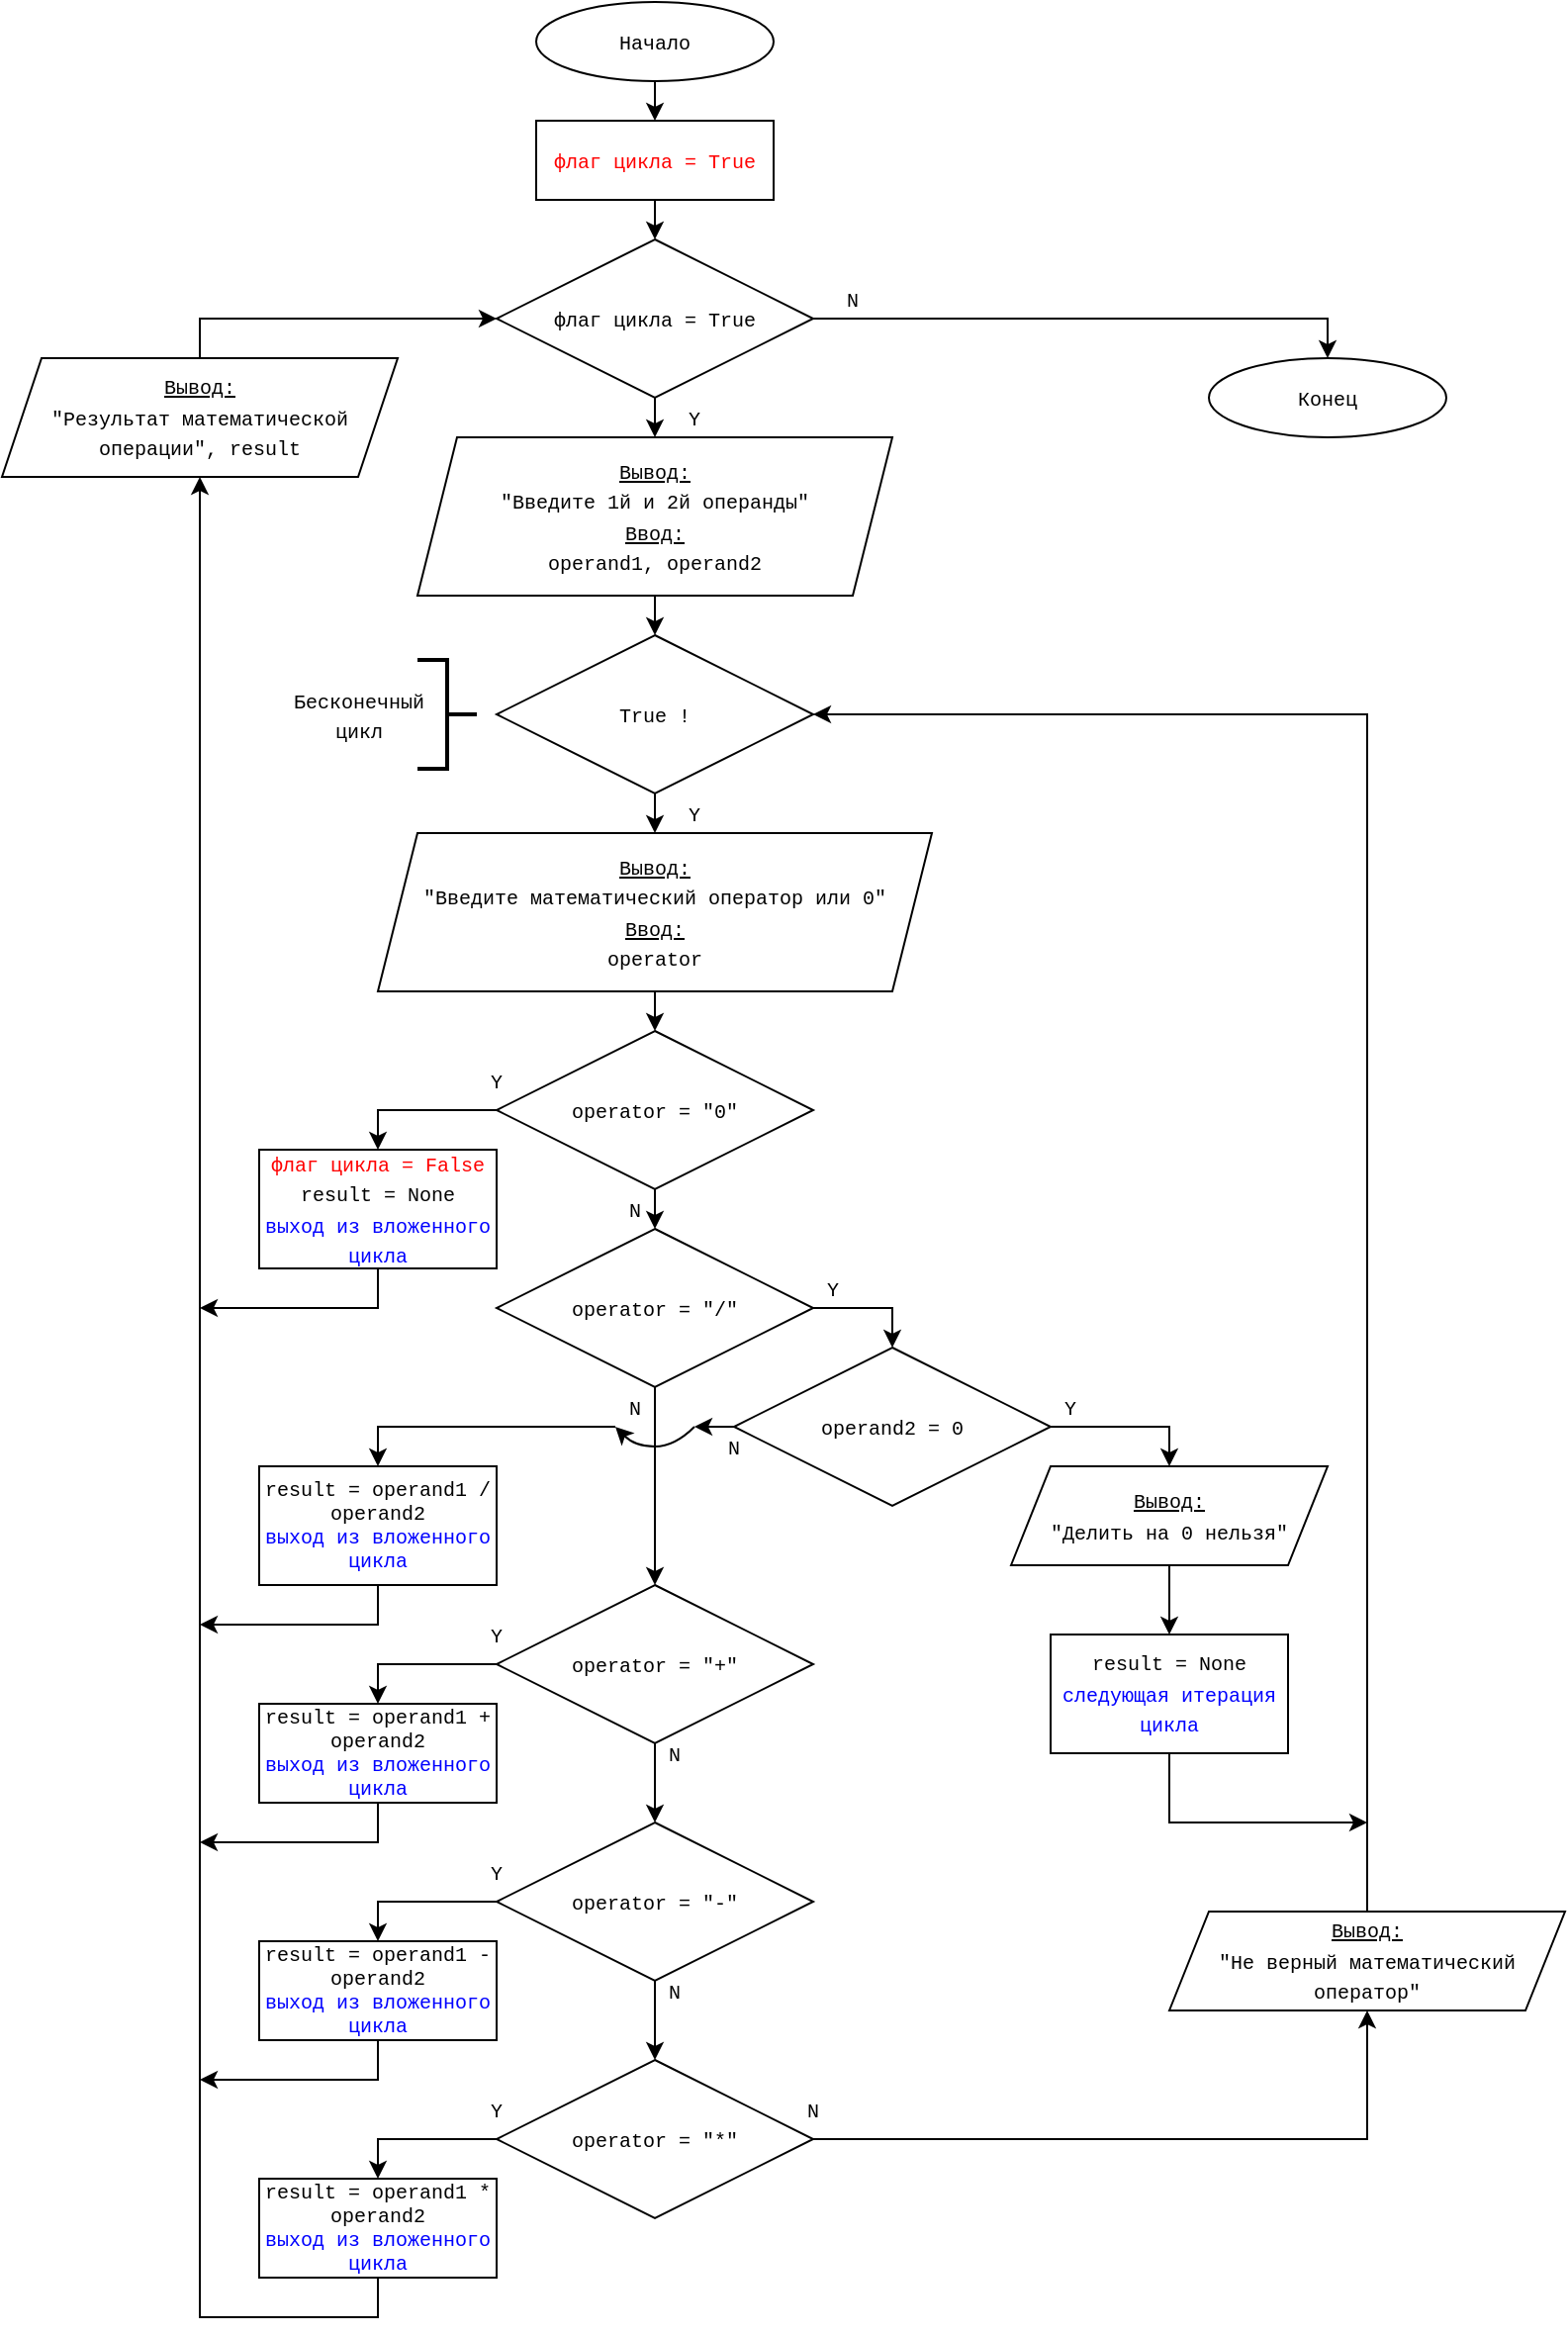 <mxfile version="14.4.4" type="device" pages="6"><diagram id="nNQj6v-TFFDh0q32IpbD" name="DZ2-1"><mxGraphModel dx="1374" dy="789" grid="1" gridSize="10" guides="1" tooltips="1" connect="1" arrows="1" fold="1" page="1" pageScale="1" pageWidth="827" pageHeight="1169" math="0" shadow="0"><root><mxCell id="0"/><mxCell id="1" parent="0"/><mxCell id="QzdlmextWCFtKsDsTiEj-5" style="edgeStyle=orthogonalEdgeStyle;rounded=0;orthogonalLoop=1;jettySize=auto;html=1;exitX=0.5;exitY=1;exitDx=0;exitDy=0;entryX=0.5;entryY=0;entryDx=0;entryDy=0;" parent="1" source="pFo_HLKH9glryONnhZRY-1" target="pFo_HLKH9glryONnhZRY-2" edge="1"><mxGeometry relative="1" as="geometry"/></mxCell><mxCell id="pFo_HLKH9glryONnhZRY-1" value="&lt;font face=&quot;Courier New&quot; style=&quot;font-size: 10px&quot;&gt;Начало&lt;/font&gt;" style="ellipse;whiteSpace=wrap;html=1;" parent="1" vertex="1"><mxGeometry x="340" y="40" width="120" height="40" as="geometry"/></mxCell><mxCell id="QzdlmextWCFtKsDsTiEj-6" style="edgeStyle=orthogonalEdgeStyle;rounded=0;orthogonalLoop=1;jettySize=auto;html=1;exitX=0.5;exitY=1;exitDx=0;exitDy=0;entryX=0.5;entryY=0;entryDx=0;entryDy=0;" parent="1" source="pFo_HLKH9glryONnhZRY-2" target="QzdlmextWCFtKsDsTiEj-2" edge="1"><mxGeometry relative="1" as="geometry"/></mxCell><mxCell id="pFo_HLKH9glryONnhZRY-2" value="&lt;font face=&quot;Courier New&quot; style=&quot;font-size: 10px&quot; color=&quot;#ff0000&quot;&gt;флаг цикла = True&lt;/font&gt;" style="rounded=0;whiteSpace=wrap;html=1;" parent="1" vertex="1"><mxGeometry x="340" y="100" width="120" height="40" as="geometry"/></mxCell><mxCell id="QzdlmextWCFtKsDsTiEj-29" style="edgeStyle=orthogonalEdgeStyle;rounded=0;orthogonalLoop=1;jettySize=auto;html=1;exitX=0.5;exitY=1;exitDx=0;exitDy=0;entryX=0.5;entryY=0;entryDx=0;entryDy=0;" parent="1" source="pFo_HLKH9glryONnhZRY-4" target="QzdlmextWCFtKsDsTiEj-27" edge="1"><mxGeometry relative="1" as="geometry"><mxPoint x="660" y="845" as="sourcePoint"/></mxGeometry></mxCell><mxCell id="pFo_HLKH9glryONnhZRY-4" value="&lt;font face=&quot;Courier New&quot;&gt;&lt;u style=&quot;font-size: 10px&quot;&gt;Вывод:&lt;/u&gt;&lt;br&gt;&lt;span style=&quot;font-size: 10px&quot;&gt;&quot;Делить на 0 нельзя&quot;&lt;/span&gt;&lt;/font&gt;&lt;font face=&quot;Courier New&quot; style=&quot;font-size: 10px&quot;&gt;&lt;br&gt;&lt;/font&gt;" style="shape=parallelogram;perimeter=parallelogramPerimeter;whiteSpace=wrap;html=1;fixedSize=1;" parent="1" vertex="1"><mxGeometry x="580" y="780" width="160" height="50" as="geometry"/></mxCell><mxCell id="pFo_HLKH9glryONnhZRY-9" value="&lt;font face=&quot;Courier New&quot; style=&quot;font-size: 10px&quot;&gt;&lt;br&gt;&lt;/font&gt;" style="strokeWidth=2;html=1;shape=mxgraph.flowchart.annotation_2;align=left;labelPosition=right;pointerEvents=1;rotation=-180;" parent="1" vertex="1"><mxGeometry x="280" y="372.5" width="30" height="55" as="geometry"/></mxCell><mxCell id="QzdlmextWCFtKsDsTiEj-80" style="edgeStyle=orthogonalEdgeStyle;rounded=0;orthogonalLoop=1;jettySize=auto;html=1;exitX=0.5;exitY=1;exitDx=0;exitDy=0;" parent="1" source="pFo_HLKH9glryONnhZRY-12" edge="1"><mxGeometry relative="1" as="geometry"><mxPoint x="170" y="700" as="targetPoint"/><Array as="points"><mxPoint x="260" y="700"/></Array></mxGeometry></mxCell><mxCell id="pFo_HLKH9glryONnhZRY-12" value="&lt;font face=&quot;Courier New&quot;&gt;&lt;span style=&quot;font-size: 10px&quot;&gt;&lt;font color=&quot;#ff0000&quot;&gt;флаг цикла = False&lt;/font&gt;&lt;br&gt;result = None&lt;br&gt;&lt;font color=&quot;#0000ff&quot;&gt;выход из вложенного цикла&lt;/font&gt;&lt;br&gt;&lt;/span&gt;&lt;/font&gt;" style="rounded=0;whiteSpace=wrap;html=1;" parent="1" vertex="1"><mxGeometry x="200" y="620" width="120" height="60" as="geometry"/></mxCell><mxCell id="QzdlmextWCFtKsDsTiEj-19" style="edgeStyle=orthogonalEdgeStyle;rounded=0;orthogonalLoop=1;jettySize=auto;html=1;exitX=0.5;exitY=0;exitDx=0;exitDy=0;entryX=0;entryY=0.5;entryDx=0;entryDy=0;" parent="1" source="pFo_HLKH9glryONnhZRY-14" target="QzdlmextWCFtKsDsTiEj-2" edge="1"><mxGeometry relative="1" as="geometry"/></mxCell><mxCell id="pFo_HLKH9glryONnhZRY-14" value="&lt;font face=&quot;Courier New&quot;&gt;&lt;u style=&quot;font-size: 10px&quot;&gt;Вывод:&lt;/u&gt;&lt;br&gt;&lt;span style=&quot;font-size: 10px&quot;&gt;&quot;Результат математической операции&quot;,&amp;nbsp;result&lt;/span&gt;&lt;br&gt;&lt;/font&gt;" style="shape=parallelogram;perimeter=parallelogramPerimeter;whiteSpace=wrap;html=1;fixedSize=1;" parent="1" vertex="1"><mxGeometry x="70" y="220" width="200" height="60" as="geometry"/></mxCell><mxCell id="pFo_HLKH9glryONnhZRY-16" value="&lt;font face=&quot;Courier New&quot;&gt;&lt;span style=&quot;font-size: 10px&quot;&gt;Конец&lt;/span&gt;&lt;/font&gt;" style="ellipse;whiteSpace=wrap;html=1;" parent="1" vertex="1"><mxGeometry x="680" y="220" width="120" height="40" as="geometry"/></mxCell><mxCell id="QzdlmextWCFtKsDsTiEj-12" style="edgeStyle=orthogonalEdgeStyle;rounded=0;orthogonalLoop=1;jettySize=auto;html=1;exitX=0.5;exitY=1;exitDx=0;exitDy=0;entryX=0.5;entryY=0;entryDx=0;entryDy=0;" parent="1" source="pFo_HLKH9glryONnhZRY-18" target="QzdlmextWCFtKsDsTiEj-10" edge="1"><mxGeometry relative="1" as="geometry"/></mxCell><mxCell id="pFo_HLKH9glryONnhZRY-18" value="&lt;font face=&quot;Courier New&quot;&gt;&lt;u style=&quot;font-size: 10px&quot;&gt;Вывод:&lt;/u&gt;&lt;br&gt;&lt;span style=&quot;font-size: 10px&quot;&gt;&quot;Введите 1й и 2й операнды&quot;&lt;/span&gt;&lt;br&gt;&lt;span style=&quot;font-size: 10px&quot;&gt;&lt;u&gt;Ввод:&lt;/u&gt;&lt;/span&gt;&lt;br&gt;&lt;span style=&quot;font-size: 10px&quot;&gt;operand1,&amp;nbsp;operand2&lt;/span&gt;&lt;br&gt;&lt;/font&gt;" style="shape=parallelogram;perimeter=parallelogramPerimeter;whiteSpace=wrap;html=1;fixedSize=1;" parent="1" vertex="1"><mxGeometry x="280" y="260" width="240" height="80" as="geometry"/></mxCell><mxCell id="QzdlmextWCFtKsDsTiEj-3" style="edgeStyle=orthogonalEdgeStyle;rounded=0;orthogonalLoop=1;jettySize=auto;html=1;exitX=1;exitY=0.5;exitDx=0;exitDy=0;entryX=0.5;entryY=0;entryDx=0;entryDy=0;" parent="1" source="QzdlmextWCFtKsDsTiEj-2" target="pFo_HLKH9glryONnhZRY-16" edge="1"><mxGeometry relative="1" as="geometry"/></mxCell><mxCell id="QzdlmextWCFtKsDsTiEj-9" style="edgeStyle=orthogonalEdgeStyle;rounded=0;orthogonalLoop=1;jettySize=auto;html=1;exitX=0.5;exitY=1;exitDx=0;exitDy=0;entryX=0.5;entryY=0;entryDx=0;entryDy=0;" parent="1" source="QzdlmextWCFtKsDsTiEj-2" target="pFo_HLKH9glryONnhZRY-18" edge="1"><mxGeometry relative="1" as="geometry"/></mxCell><mxCell id="QzdlmextWCFtKsDsTiEj-2" value="&lt;span style=&quot;font-family: &amp;#34;courier new&amp;#34; ; font-size: 10px&quot;&gt;флаг цикла = True&lt;/span&gt;" style="rhombus;whiteSpace=wrap;html=1;" parent="1" vertex="1"><mxGeometry x="320" y="160" width="160" height="80" as="geometry"/></mxCell><mxCell id="QzdlmextWCFtKsDsTiEj-4" value="&lt;font face=&quot;Courier New&quot; style=&quot;font-size: 10px&quot;&gt;N&lt;/font&gt;" style="text;html=1;strokeColor=none;fillColor=none;align=center;verticalAlign=middle;whiteSpace=wrap;rounded=0;" parent="1" vertex="1"><mxGeometry x="480" y="180" width="40" height="20" as="geometry"/></mxCell><mxCell id="QzdlmextWCFtKsDsTiEj-7" value="&lt;font face=&quot;Courier New&quot; style=&quot;font-size: 10px&quot;&gt;Y&lt;/font&gt;" style="text;html=1;strokeColor=none;fillColor=none;align=center;verticalAlign=middle;whiteSpace=wrap;rounded=0;" parent="1" vertex="1"><mxGeometry x="400" y="240" width="40" height="20" as="geometry"/></mxCell><mxCell id="QzdlmextWCFtKsDsTiEj-13" style="edgeStyle=orthogonalEdgeStyle;rounded=0;orthogonalLoop=1;jettySize=auto;html=1;exitX=0.5;exitY=1;exitDx=0;exitDy=0;entryX=0.5;entryY=0;entryDx=0;entryDy=0;" parent="1" source="QzdlmextWCFtKsDsTiEj-10" target="QzdlmextWCFtKsDsTiEj-11" edge="1"><mxGeometry relative="1" as="geometry"/></mxCell><mxCell id="QzdlmextWCFtKsDsTiEj-10" value="&lt;span style=&quot;font-family: &amp;#34;courier new&amp;#34; ; font-size: 10px&quot;&gt;True !&lt;/span&gt;" style="rhombus;whiteSpace=wrap;html=1;" parent="1" vertex="1"><mxGeometry x="320" y="360" width="160" height="80" as="geometry"/></mxCell><mxCell id="QzdlmextWCFtKsDsTiEj-18" style="edgeStyle=orthogonalEdgeStyle;rounded=0;orthogonalLoop=1;jettySize=auto;html=1;exitX=0.5;exitY=1;exitDx=0;exitDy=0;entryX=0.5;entryY=0;entryDx=0;entryDy=0;" parent="1" source="QzdlmextWCFtKsDsTiEj-11" target="QzdlmextWCFtKsDsTiEj-15" edge="1"><mxGeometry relative="1" as="geometry"/></mxCell><mxCell id="QzdlmextWCFtKsDsTiEj-11" value="&lt;font face=&quot;Courier New&quot;&gt;&lt;u style=&quot;font-size: 10px&quot;&gt;Вывод:&lt;/u&gt;&lt;br&gt;&lt;span style=&quot;font-size: 10px&quot;&gt;&quot;Введите математический оператор или 0&quot;&lt;/span&gt;&lt;br&gt;&lt;span style=&quot;font-size: 10px&quot;&gt;&lt;u&gt;Ввод:&lt;/u&gt;&lt;/span&gt;&lt;br&gt;&lt;span style=&quot;font-size: 10px&quot;&gt;operator&lt;/span&gt;&lt;br&gt;&lt;/font&gt;" style="shape=parallelogram;perimeter=parallelogramPerimeter;whiteSpace=wrap;html=1;fixedSize=1;" parent="1" vertex="1"><mxGeometry x="260" y="460" width="280" height="80" as="geometry"/></mxCell><mxCell id="QzdlmextWCFtKsDsTiEj-14" value="&lt;font face=&quot;Courier New&quot; style=&quot;font-size: 10px&quot;&gt;Y&lt;/font&gt;" style="text;html=1;strokeColor=none;fillColor=none;align=center;verticalAlign=middle;whiteSpace=wrap;rounded=0;" parent="1" vertex="1"><mxGeometry x="400" y="440" width="40" height="20" as="geometry"/></mxCell><mxCell id="QzdlmextWCFtKsDsTiEj-16" style="edgeStyle=orthogonalEdgeStyle;rounded=0;orthogonalLoop=1;jettySize=auto;html=1;exitX=0;exitY=0.5;exitDx=0;exitDy=0;entryX=0.5;entryY=0;entryDx=0;entryDy=0;" parent="1" source="QzdlmextWCFtKsDsTiEj-15" target="pFo_HLKH9glryONnhZRY-12" edge="1"><mxGeometry relative="1" as="geometry"/></mxCell><mxCell id="QzdlmextWCFtKsDsTiEj-22" style="edgeStyle=orthogonalEdgeStyle;rounded=0;orthogonalLoop=1;jettySize=auto;html=1;exitX=0.5;exitY=1;exitDx=0;exitDy=0;entryX=0.5;entryY=0;entryDx=0;entryDy=0;" parent="1" source="QzdlmextWCFtKsDsTiEj-15" target="QzdlmextWCFtKsDsTiEj-21" edge="1"><mxGeometry relative="1" as="geometry"/></mxCell><mxCell id="QzdlmextWCFtKsDsTiEj-15" value="&lt;span style=&quot;font-family: &amp;#34;courier new&amp;#34; ; font-size: 10px&quot;&gt;operator = &quot;0&quot;&lt;/span&gt;" style="rhombus;whiteSpace=wrap;html=1;" parent="1" vertex="1"><mxGeometry x="320" y="560" width="160" height="80" as="geometry"/></mxCell><mxCell id="QzdlmextWCFtKsDsTiEj-17" value="&lt;font face=&quot;Courier New&quot; style=&quot;font-size: 10px&quot;&gt;Y&lt;/font&gt;" style="text;html=1;strokeColor=none;fillColor=none;align=center;verticalAlign=middle;whiteSpace=wrap;rounded=0;" parent="1" vertex="1"><mxGeometry x="310" y="575" width="20" height="20" as="geometry"/></mxCell><mxCell id="QzdlmextWCFtKsDsTiEj-20" value="&lt;font face=&quot;Courier New&quot; style=&quot;font-size: 10px&quot;&gt;Бесконечный&lt;br&gt;цикл&lt;/font&gt;" style="text;html=1;align=center;verticalAlign=middle;resizable=0;points=[];autosize=1;" parent="1" vertex="1"><mxGeometry x="210" y="380" width="80" height="40" as="geometry"/></mxCell><mxCell id="QzdlmextWCFtKsDsTiEj-25" style="edgeStyle=orthogonalEdgeStyle;rounded=0;orthogonalLoop=1;jettySize=auto;html=1;exitX=1;exitY=0.5;exitDx=0;exitDy=0;entryX=0.5;entryY=0;entryDx=0;entryDy=0;" parent="1" source="QzdlmextWCFtKsDsTiEj-21" target="QzdlmextWCFtKsDsTiEj-24" edge="1"><mxGeometry relative="1" as="geometry"/></mxCell><mxCell id="QzdlmextWCFtKsDsTiEj-41" style="edgeStyle=orthogonalEdgeStyle;rounded=0;orthogonalLoop=1;jettySize=auto;html=1;exitX=0.5;exitY=1;exitDx=0;exitDy=0;entryX=0.5;entryY=0;entryDx=0;entryDy=0;" parent="1" source="QzdlmextWCFtKsDsTiEj-21" target="QzdlmextWCFtKsDsTiEj-40" edge="1"><mxGeometry relative="1" as="geometry"/></mxCell><mxCell id="QzdlmextWCFtKsDsTiEj-21" value="&lt;span style=&quot;font-family: &amp;#34;courier new&amp;#34; ; font-size: 10px&quot;&gt;operator = &quot;/&quot;&lt;/span&gt;" style="rhombus;whiteSpace=wrap;html=1;" parent="1" vertex="1"><mxGeometry x="320" y="660" width="160" height="80" as="geometry"/></mxCell><mxCell id="QzdlmextWCFtKsDsTiEj-23" value="&lt;font face=&quot;Courier New&quot;&gt;&lt;span style=&quot;font-size: 10px&quot;&gt;N&lt;/span&gt;&lt;/font&gt;" style="text;html=1;strokeColor=none;fillColor=none;align=center;verticalAlign=middle;whiteSpace=wrap;rounded=0;" parent="1" vertex="1"><mxGeometry x="370" y="640" width="40" height="20" as="geometry"/></mxCell><mxCell id="QzdlmextWCFtKsDsTiEj-28" style="edgeStyle=orthogonalEdgeStyle;rounded=0;orthogonalLoop=1;jettySize=auto;html=1;exitX=1;exitY=0.5;exitDx=0;exitDy=0;entryX=0.5;entryY=0;entryDx=0;entryDy=0;" parent="1" source="QzdlmextWCFtKsDsTiEj-24" target="pFo_HLKH9glryONnhZRY-4" edge="1"><mxGeometry relative="1" as="geometry"/></mxCell><mxCell id="QzdlmextWCFtKsDsTiEj-24" value="&lt;span style=&quot;font-family: &amp;#34;courier new&amp;#34; ; font-size: 10px&quot;&gt;operand2 = 0&lt;/span&gt;" style="rhombus;whiteSpace=wrap;html=1;" parent="1" vertex="1"><mxGeometry x="440" y="720" width="160" height="80" as="geometry"/></mxCell><mxCell id="QzdlmextWCFtKsDsTiEj-26" value="&lt;font face=&quot;Courier New&quot; style=&quot;font-size: 10px&quot;&gt;Y&lt;/font&gt;" style="text;html=1;strokeColor=none;fillColor=none;align=center;verticalAlign=middle;whiteSpace=wrap;rounded=0;" parent="1" vertex="1"><mxGeometry x="470" y="680" width="40" height="20" as="geometry"/></mxCell><mxCell id="QzdlmextWCFtKsDsTiEj-74" style="edgeStyle=orthogonalEdgeStyle;rounded=0;orthogonalLoop=1;jettySize=auto;html=1;exitX=0.5;exitY=1;exitDx=0;exitDy=0;" parent="1" source="QzdlmextWCFtKsDsTiEj-27" edge="1"><mxGeometry relative="1" as="geometry"><mxPoint x="760" y="960" as="targetPoint"/><Array as="points"><mxPoint x="660" y="960"/></Array></mxGeometry></mxCell><mxCell id="QzdlmextWCFtKsDsTiEj-27" value="&lt;font face=&quot;Courier New&quot;&gt;&lt;span style=&quot;font-size: 10px&quot;&gt;result = None&lt;/span&gt;&lt;br&gt;&lt;span style=&quot;font-size: 10px&quot;&gt;&lt;font color=&quot;#0000ff&quot;&gt;следующая итерация цикла&lt;/font&gt;&lt;/span&gt;&lt;br&gt;&lt;/font&gt;" style="rounded=0;whiteSpace=wrap;html=1;" parent="1" vertex="1"><mxGeometry x="600" y="865" width="120" height="60" as="geometry"/></mxCell><mxCell id="QzdlmextWCFtKsDsTiEj-32" value="&lt;font face=&quot;Courier New&quot; style=&quot;font-size: 10px&quot;&gt;Y&lt;/font&gt;" style="text;html=1;strokeColor=none;fillColor=none;align=center;verticalAlign=middle;whiteSpace=wrap;rounded=0;" parent="1" vertex="1"><mxGeometry x="590" y="740" width="40" height="20" as="geometry"/></mxCell><mxCell id="QzdlmextWCFtKsDsTiEj-77" style="edgeStyle=orthogonalEdgeStyle;rounded=0;orthogonalLoop=1;jettySize=auto;html=1;exitX=0.5;exitY=1;exitDx=0;exitDy=0;" parent="1" source="QzdlmextWCFtKsDsTiEj-34" edge="1"><mxGeometry relative="1" as="geometry"><mxPoint x="170" y="860" as="targetPoint"/><Array as="points"><mxPoint x="260" y="860"/></Array></mxGeometry></mxCell><mxCell id="QzdlmextWCFtKsDsTiEj-34" value="&lt;font face=&quot;Courier New&quot;&gt;&lt;span style=&quot;font-size: 10px&quot;&gt;&lt;div&gt;result = operand1 / operand2&lt;/div&gt;&lt;div&gt;&lt;span style=&quot;color: rgb(0 , 0 , 255)&quot;&gt;выход из вложенного цикла&lt;/span&gt;&lt;br&gt;&lt;/div&gt;&lt;/span&gt;&lt;/font&gt;" style="rounded=0;whiteSpace=wrap;html=1;" parent="1" vertex="1"><mxGeometry x="200" y="780" width="120" height="60" as="geometry"/></mxCell><mxCell id="QzdlmextWCFtKsDsTiEj-47" style="edgeStyle=orthogonalEdgeStyle;rounded=0;orthogonalLoop=1;jettySize=auto;html=1;exitX=0;exitY=0.5;exitDx=0;exitDy=0;entryX=0.5;entryY=0;entryDx=0;entryDy=0;" parent="1" source="QzdlmextWCFtKsDsTiEj-40" target="QzdlmextWCFtKsDsTiEj-46" edge="1"><mxGeometry relative="1" as="geometry"/></mxCell><mxCell id="QzdlmextWCFtKsDsTiEj-53" style="edgeStyle=orthogonalEdgeStyle;rounded=0;orthogonalLoop=1;jettySize=auto;html=1;exitX=0.5;exitY=1;exitDx=0;exitDy=0;entryX=0.5;entryY=0;entryDx=0;entryDy=0;" parent="1" source="QzdlmextWCFtKsDsTiEj-40" target="QzdlmextWCFtKsDsTiEj-50" edge="1"><mxGeometry relative="1" as="geometry"/></mxCell><mxCell id="QzdlmextWCFtKsDsTiEj-40" value="&lt;span style=&quot;font-family: &amp;#34;courier new&amp;#34; ; font-size: 10px&quot;&gt;operator = &quot;+&quot;&lt;/span&gt;" style="rhombus;whiteSpace=wrap;html=1;" parent="1" vertex="1"><mxGeometry x="320" y="840" width="160" height="80" as="geometry"/></mxCell><mxCell id="QzdlmextWCFtKsDsTiEj-45" style="edgeStyle=orthogonalEdgeStyle;rounded=0;orthogonalLoop=1;jettySize=auto;html=1;entryX=0.5;entryY=0;entryDx=0;entryDy=0;exitX=0;exitY=1;exitDx=0;exitDy=0;" parent="1" source="QzdlmextWCFtKsDsTiEj-67" target="QzdlmextWCFtKsDsTiEj-34" edge="1"><mxGeometry relative="1" as="geometry"><mxPoint x="385" y="760" as="sourcePoint"/><Array as="points"><mxPoint x="260" y="760"/></Array></mxGeometry></mxCell><mxCell id="QzdlmextWCFtKsDsTiEj-43" value="" style="curved=1;endArrow=classic;html=1;" parent="1" edge="1"><mxGeometry width="50" height="50" relative="1" as="geometry"><mxPoint x="420" y="760" as="sourcePoint"/><mxPoint x="380" y="760" as="targetPoint"/><Array as="points"><mxPoint x="410" y="770"/><mxPoint x="390" y="770"/></Array></mxGeometry></mxCell><mxCell id="QzdlmextWCFtKsDsTiEj-78" style="edgeStyle=orthogonalEdgeStyle;rounded=0;orthogonalLoop=1;jettySize=auto;html=1;exitX=0.5;exitY=1;exitDx=0;exitDy=0;" parent="1" source="QzdlmextWCFtKsDsTiEj-46" edge="1"><mxGeometry relative="1" as="geometry"><mxPoint x="170" y="970" as="targetPoint"/><Array as="points"><mxPoint x="260" y="970"/></Array></mxGeometry></mxCell><mxCell id="QzdlmextWCFtKsDsTiEj-46" value="&lt;font face=&quot;Courier New&quot;&gt;&lt;span style=&quot;font-size: 10px&quot;&gt;&lt;div&gt;result = operand1 + operand2&lt;/div&gt;&lt;div&gt;&lt;span style=&quot;color: rgb(0 , 0 , 255)&quot;&gt;выход из вложенного цикла&lt;/span&gt;&lt;br&gt;&lt;/div&gt;&lt;/span&gt;&lt;/font&gt;" style="rounded=0;whiteSpace=wrap;html=1;" parent="1" vertex="1"><mxGeometry x="200" y="900" width="120" height="50" as="geometry"/></mxCell><mxCell id="QzdlmextWCFtKsDsTiEj-48" value="&lt;font face=&quot;Courier New&quot; style=&quot;font-size: 10px&quot;&gt;Y&lt;/font&gt;" style="text;html=1;strokeColor=none;fillColor=none;align=center;verticalAlign=middle;whiteSpace=wrap;rounded=0;" parent="1" vertex="1"><mxGeometry x="310" y="855" width="20" height="20" as="geometry"/></mxCell><mxCell id="QzdlmextWCFtKsDsTiEj-49" style="edgeStyle=orthogonalEdgeStyle;rounded=0;orthogonalLoop=1;jettySize=auto;html=1;exitX=0;exitY=0.5;exitDx=0;exitDy=0;entryX=0.5;entryY=0;entryDx=0;entryDy=0;" parent="1" source="QzdlmextWCFtKsDsTiEj-50" target="QzdlmextWCFtKsDsTiEj-51" edge="1"><mxGeometry relative="1" as="geometry"><Array as="points"><mxPoint x="260" y="1000"/></Array></mxGeometry></mxCell><mxCell id="QzdlmextWCFtKsDsTiEj-58" style="edgeStyle=orthogonalEdgeStyle;rounded=0;orthogonalLoop=1;jettySize=auto;html=1;exitX=0.5;exitY=1;exitDx=0;exitDy=0;entryX=0.5;entryY=0;entryDx=0;entryDy=0;" parent="1" source="QzdlmextWCFtKsDsTiEj-50" target="QzdlmextWCFtKsDsTiEj-55" edge="1"><mxGeometry relative="1" as="geometry"/></mxCell><mxCell id="QzdlmextWCFtKsDsTiEj-50" value="&lt;span style=&quot;font-family: &amp;#34;courier new&amp;#34; ; font-size: 10px&quot;&gt;operator = &quot;-&quot;&lt;/span&gt;" style="rhombus;whiteSpace=wrap;html=1;" parent="1" vertex="1"><mxGeometry x="320" y="960" width="160" height="80" as="geometry"/></mxCell><mxCell id="QzdlmextWCFtKsDsTiEj-79" style="edgeStyle=orthogonalEdgeStyle;rounded=0;orthogonalLoop=1;jettySize=auto;html=1;exitX=0.5;exitY=1;exitDx=0;exitDy=0;" parent="1" source="QzdlmextWCFtKsDsTiEj-51" edge="1"><mxGeometry relative="1" as="geometry"><mxPoint x="170" y="1090" as="targetPoint"/><Array as="points"><mxPoint x="260" y="1090"/></Array></mxGeometry></mxCell><mxCell id="QzdlmextWCFtKsDsTiEj-51" value="&lt;font face=&quot;Courier New&quot;&gt;&lt;span style=&quot;font-size: 10px&quot;&gt;&lt;div&gt;result = operand1 - operand2&lt;/div&gt;&lt;div&gt;&lt;span style=&quot;color: rgb(0 , 0 , 255)&quot;&gt;выход из вложенного цикла&lt;/span&gt;&lt;br&gt;&lt;/div&gt;&lt;/span&gt;&lt;/font&gt;" style="rounded=0;whiteSpace=wrap;html=1;" parent="1" vertex="1"><mxGeometry x="200" y="1020" width="120" height="50" as="geometry"/></mxCell><mxCell id="QzdlmextWCFtKsDsTiEj-52" value="&lt;font face=&quot;Courier New&quot; style=&quot;font-size: 10px&quot;&gt;Y&lt;/font&gt;" style="text;html=1;strokeColor=none;fillColor=none;align=center;verticalAlign=middle;whiteSpace=wrap;rounded=0;" parent="1" vertex="1"><mxGeometry x="310" y="975" width="20" height="20" as="geometry"/></mxCell><mxCell id="QzdlmextWCFtKsDsTiEj-54" style="edgeStyle=orthogonalEdgeStyle;rounded=0;orthogonalLoop=1;jettySize=auto;html=1;exitX=0;exitY=0.5;exitDx=0;exitDy=0;entryX=0.5;entryY=0;entryDx=0;entryDy=0;" parent="1" source="QzdlmextWCFtKsDsTiEj-55" target="QzdlmextWCFtKsDsTiEj-56" edge="1"><mxGeometry relative="1" as="geometry"/></mxCell><mxCell id="QzdlmextWCFtKsDsTiEj-60" style="edgeStyle=orthogonalEdgeStyle;rounded=0;orthogonalLoop=1;jettySize=auto;html=1;exitX=1;exitY=0.5;exitDx=0;exitDy=0;entryX=0.5;entryY=1;entryDx=0;entryDy=0;" parent="1" source="QzdlmextWCFtKsDsTiEj-55" target="QzdlmextWCFtKsDsTiEj-59" edge="1"><mxGeometry relative="1" as="geometry"/></mxCell><mxCell id="QzdlmextWCFtKsDsTiEj-55" value="&lt;span style=&quot;font-family: &amp;#34;courier new&amp;#34; ; font-size: 10px&quot;&gt;operator = &quot;*&quot;&lt;/span&gt;" style="rhombus;whiteSpace=wrap;html=1;" parent="1" vertex="1"><mxGeometry x="320" y="1080" width="160" height="80" as="geometry"/></mxCell><mxCell id="QzdlmextWCFtKsDsTiEj-75" style="edgeStyle=orthogonalEdgeStyle;rounded=0;orthogonalLoop=1;jettySize=auto;html=1;exitX=0.5;exitY=1;exitDx=0;exitDy=0;entryX=0.5;entryY=1;entryDx=0;entryDy=0;" parent="1" source="QzdlmextWCFtKsDsTiEj-56" target="pFo_HLKH9glryONnhZRY-14" edge="1"><mxGeometry relative="1" as="geometry"/></mxCell><mxCell id="QzdlmextWCFtKsDsTiEj-56" value="&lt;font face=&quot;Courier New&quot;&gt;&lt;span style=&quot;font-size: 10px&quot;&gt;&lt;div&gt;result = operand1 * operand2&lt;/div&gt;&lt;div&gt;&lt;span style=&quot;color: rgb(0 , 0 , 255)&quot;&gt;выход из вложенного цикла&lt;/span&gt;&lt;br&gt;&lt;/div&gt;&lt;/span&gt;&lt;/font&gt;" style="rounded=0;whiteSpace=wrap;html=1;" parent="1" vertex="1"><mxGeometry x="200" y="1140" width="120" height="50" as="geometry"/></mxCell><mxCell id="QzdlmextWCFtKsDsTiEj-57" value="&lt;font face=&quot;Courier New&quot; style=&quot;font-size: 10px&quot;&gt;Y&lt;/font&gt;" style="text;html=1;strokeColor=none;fillColor=none;align=center;verticalAlign=middle;whiteSpace=wrap;rounded=0;" parent="1" vertex="1"><mxGeometry x="310" y="1095" width="20" height="20" as="geometry"/></mxCell><mxCell id="QzdlmextWCFtKsDsTiEj-71" style="edgeStyle=orthogonalEdgeStyle;rounded=0;orthogonalLoop=1;jettySize=auto;html=1;exitX=0.5;exitY=0;exitDx=0;exitDy=0;entryX=1;entryY=0.5;entryDx=0;entryDy=0;" parent="1" source="QzdlmextWCFtKsDsTiEj-59" target="QzdlmextWCFtKsDsTiEj-10" edge="1"><mxGeometry relative="1" as="geometry"><mxPoint x="760" y="945" as="targetPoint"/></mxGeometry></mxCell><mxCell id="QzdlmextWCFtKsDsTiEj-59" value="&lt;font face=&quot;Courier New&quot;&gt;&lt;u style=&quot;font-size: 10px&quot;&gt;Вывод:&lt;/u&gt;&lt;br&gt;&lt;span style=&quot;font-size: 10px&quot;&gt;&quot;Не верный математический оператор&quot;&lt;/span&gt;&lt;/font&gt;&lt;font face=&quot;Courier New&quot; style=&quot;font-size: 10px&quot;&gt;&lt;br&gt;&lt;/font&gt;" style="shape=parallelogram;perimeter=parallelogramPerimeter;whiteSpace=wrap;html=1;fixedSize=1;" parent="1" vertex="1"><mxGeometry x="660" y="1005" width="200" height="50" as="geometry"/></mxCell><mxCell id="QzdlmextWCFtKsDsTiEj-64" value="&lt;font face=&quot;Courier New&quot;&gt;&lt;span style=&quot;font-size: 10px&quot;&gt;N&lt;/span&gt;&lt;/font&gt;" style="text;html=1;strokeColor=none;fillColor=none;align=center;verticalAlign=middle;whiteSpace=wrap;rounded=0;" parent="1" vertex="1"><mxGeometry x="470" y="1095" width="20" height="20" as="geometry"/></mxCell><mxCell id="QzdlmextWCFtKsDsTiEj-65" value="&lt;font face=&quot;Courier New&quot;&gt;&lt;span style=&quot;font-size: 10px&quot;&gt;N&lt;/span&gt;&lt;/font&gt;" style="text;html=1;strokeColor=none;fillColor=none;align=center;verticalAlign=middle;whiteSpace=wrap;rounded=0;" parent="1" vertex="1"><mxGeometry x="400" y="1035" width="20" height="20" as="geometry"/></mxCell><mxCell id="QzdlmextWCFtKsDsTiEj-66" value="&lt;font face=&quot;Courier New&quot;&gt;&lt;span style=&quot;font-size: 10px&quot;&gt;N&lt;/span&gt;&lt;/font&gt;" style="text;html=1;strokeColor=none;fillColor=none;align=center;verticalAlign=middle;whiteSpace=wrap;rounded=0;" parent="1" vertex="1"><mxGeometry x="400" y="915" width="20" height="20" as="geometry"/></mxCell><mxCell id="QzdlmextWCFtKsDsTiEj-67" value="&lt;font face=&quot;Courier New&quot;&gt;&lt;span style=&quot;font-size: 10px&quot;&gt;N&lt;/span&gt;&lt;/font&gt;" style="text;html=1;strokeColor=none;fillColor=none;align=center;verticalAlign=middle;whiteSpace=wrap;rounded=0;" parent="1" vertex="1"><mxGeometry x="380" y="740" width="20" height="20" as="geometry"/></mxCell><mxCell id="QzdlmextWCFtKsDsTiEj-70" style="edgeStyle=orthogonalEdgeStyle;rounded=0;orthogonalLoop=1;jettySize=auto;html=1;exitX=0.5;exitY=0;exitDx=0;exitDy=0;" parent="1" source="QzdlmextWCFtKsDsTiEj-69" edge="1"><mxGeometry relative="1" as="geometry"><mxPoint x="420" y="760.2" as="targetPoint"/></mxGeometry></mxCell><mxCell id="QzdlmextWCFtKsDsTiEj-69" value="&lt;font face=&quot;Courier New&quot;&gt;&lt;span style=&quot;font-size: 10px&quot;&gt;N&lt;/span&gt;&lt;/font&gt;" style="text;html=1;strokeColor=none;fillColor=none;align=center;verticalAlign=middle;whiteSpace=wrap;rounded=0;" parent="1" vertex="1"><mxGeometry x="430" y="760" width="20" height="20" as="geometry"/></mxCell></root></mxGraphModel></diagram><diagram id="L19wlq16hwM-sFz-P-MN" name="DZ2-2"><mxGraphModel dx="1099" dy="631" grid="1" gridSize="10" guides="1" tooltips="1" connect="1" arrows="1" fold="1" page="1" pageScale="1" pageWidth="827" pageHeight="1169" math="0" shadow="0"><root><mxCell id="7pypIFxHAQ4zUjxWEds1-0"/><mxCell id="7pypIFxHAQ4zUjxWEds1-1" parent="7pypIFxHAQ4zUjxWEds1-0"/><mxCell id="4rXsrolWgE5Sa2OYlwqs-14" style="edgeStyle=orthogonalEdgeStyle;rounded=0;orthogonalLoop=1;jettySize=auto;html=1;exitX=0.5;exitY=1;exitDx=0;exitDy=0;entryX=0.5;entryY=0;entryDx=0;entryDy=0;" edge="1" parent="7pypIFxHAQ4zUjxWEds1-1" source="wyTsW7sjMzrUfJ--O7Yj-1" target="wyTsW7sjMzrUfJ--O7Yj-12"><mxGeometry relative="1" as="geometry"/></mxCell><mxCell id="wyTsW7sjMzrUfJ--O7Yj-1" value="&lt;font face=&quot;Courier New&quot; style=&quot;font-size: 10px&quot;&gt;Начало&lt;/font&gt;" style="ellipse;whiteSpace=wrap;html=1;" parent="7pypIFxHAQ4zUjxWEds1-1" vertex="1"><mxGeometry x="341" y="40" width="120" height="40" as="geometry"/></mxCell><mxCell id="4rXsrolWgE5Sa2OYlwqs-7" style="edgeStyle=orthogonalEdgeStyle;rounded=0;orthogonalLoop=1;jettySize=auto;html=1;exitX=0.5;exitY=1;exitDx=0;exitDy=0;entryX=0.5;entryY=0;entryDx=0;entryDy=0;" edge="1" parent="7pypIFxHAQ4zUjxWEds1-1" source="wyTsW7sjMzrUfJ--O7Yj-3" target="eke8gB4yha_iWJe9r_s9-0"><mxGeometry relative="1" as="geometry"/></mxCell><mxCell id="wyTsW7sjMzrUfJ--O7Yj-3" value="&lt;font face=&quot;Courier New&quot;&gt;&lt;span style=&quot;font-size: 10px&quot;&gt;odd=0, even=0&lt;br&gt;&lt;/span&gt;&lt;/font&gt;" style="rounded=0;whiteSpace=wrap;html=1;" parent="7pypIFxHAQ4zUjxWEds1-1" vertex="1"><mxGeometry x="331.5" y="190" width="139" height="40" as="geometry"/></mxCell><mxCell id="4rXsrolWgE5Sa2OYlwqs-8" style="edgeStyle=orthogonalEdgeStyle;rounded=0;orthogonalLoop=1;jettySize=auto;html=1;exitX=0.5;exitY=1;exitDx=0;exitDy=0;entryX=0.5;entryY=0;entryDx=0;entryDy=0;" edge="1" parent="7pypIFxHAQ4zUjxWEds1-1" source="wyTsW7sjMzrUfJ--O7Yj-12" target="wyTsW7sjMzrUfJ--O7Yj-3"><mxGeometry relative="1" as="geometry"/></mxCell><mxCell id="wyTsW7sjMzrUfJ--O7Yj-12" value="&lt;font face=&quot;Courier New&quot; style=&quot;font-size: 10px&quot;&gt;&lt;u&gt;Вывод:&lt;/u&gt;&lt;br&gt;&quot;Введите натуральное число&quot;&lt;br&gt;&lt;u&gt;Ввод:&lt;/u&gt;&lt;br&gt;n&lt;br&gt;&lt;/font&gt;" style="shape=parallelogram;perimeter=parallelogramPerimeter;whiteSpace=wrap;html=1;fixedSize=1;" parent="7pypIFxHAQ4zUjxWEds1-1" vertex="1"><mxGeometry x="301" y="100" width="200" height="70" as="geometry"/></mxCell><mxCell id="wyTsW7sjMzrUfJ--O7Yj-13" value="&lt;font face=&quot;Courier New&quot;&gt;&lt;span style=&quot;font-size: 10px&quot;&gt;Конец&lt;/span&gt;&lt;/font&gt;" style="ellipse;whiteSpace=wrap;html=1;" parent="7pypIFxHAQ4zUjxWEds1-1" vertex="1"><mxGeometry x="560" y="400" width="120" height="40" as="geometry"/></mxCell><mxCell id="4rXsrolWgE5Sa2OYlwqs-2" style="edgeStyle=orthogonalEdgeStyle;rounded=0;orthogonalLoop=1;jettySize=auto;html=1;exitX=0.5;exitY=1;exitDx=0;exitDy=0;entryX=0.5;entryY=0;entryDx=0;entryDy=0;" edge="1" parent="7pypIFxHAQ4zUjxWEds1-1" source="nQ2TofvlJchqGjnxOoXt-1" target="eke8gB4yha_iWJe9r_s9-1"><mxGeometry relative="1" as="geometry"/></mxCell><mxCell id="nQ2TofvlJchqGjnxOoXt-1" value="&lt;font face=&quot;Courier New&quot;&gt;&lt;span style=&quot;font-size: 10px&quot;&gt;d = остаток от деления n на 10 (младший разряд)&lt;br&gt;&lt;/span&gt;&lt;/font&gt;" style="rounded=0;whiteSpace=wrap;html=1;" parent="7pypIFxHAQ4zUjxWEds1-1" vertex="1"><mxGeometry x="320" y="350" width="160" height="40" as="geometry"/></mxCell><mxCell id="4rXsrolWgE5Sa2OYlwqs-3" style="edgeStyle=orthogonalEdgeStyle;rounded=0;orthogonalLoop=1;jettySize=auto;html=1;exitX=0.5;exitY=1;exitDx=0;exitDy=0;entryX=0.5;entryY=0;entryDx=0;entryDy=0;" edge="1" parent="7pypIFxHAQ4zUjxWEds1-1" source="eke8gB4yha_iWJe9r_s9-0" target="nQ2TofvlJchqGjnxOoXt-1"><mxGeometry relative="1" as="geometry"/></mxCell><mxCell id="4rXsrolWgE5Sa2OYlwqs-16" style="edgeStyle=orthogonalEdgeStyle;rounded=0;orthogonalLoop=1;jettySize=auto;html=1;exitX=1;exitY=0.5;exitDx=0;exitDy=0;entryX=0.5;entryY=0;entryDx=0;entryDy=0;" edge="1" parent="7pypIFxHAQ4zUjxWEds1-1" source="eke8gB4yha_iWJe9r_s9-0" target="4rXsrolWgE5Sa2OYlwqs-15"><mxGeometry relative="1" as="geometry"/></mxCell><mxCell id="eke8gB4yha_iWJe9r_s9-0" value="&lt;span style=&quot;font-family: &amp;#34;courier new&amp;#34; ; font-size: 10px&quot;&gt;n &amp;gt; 0&lt;/span&gt;" style="rhombus;whiteSpace=wrap;html=1;" vertex="1" parent="7pypIFxHAQ4zUjxWEds1-1"><mxGeometry x="320" y="250" width="160" height="80" as="geometry"/></mxCell><mxCell id="eke8gB4yha_iWJe9r_s9-4" style="edgeStyle=orthogonalEdgeStyle;rounded=0;orthogonalLoop=1;jettySize=auto;html=1;exitX=0;exitY=0.5;exitDx=0;exitDy=0;entryX=0.5;entryY=0;entryDx=0;entryDy=0;" edge="1" parent="7pypIFxHAQ4zUjxWEds1-1" source="eke8gB4yha_iWJe9r_s9-1" target="eke8gB4yha_iWJe9r_s9-3"><mxGeometry relative="1" as="geometry"/></mxCell><mxCell id="eke8gB4yha_iWJe9r_s9-6" style="edgeStyle=orthogonalEdgeStyle;rounded=0;orthogonalLoop=1;jettySize=auto;html=1;exitX=1;exitY=0.5;exitDx=0;exitDy=0;entryX=0.5;entryY=0;entryDx=0;entryDy=0;" edge="1" parent="7pypIFxHAQ4zUjxWEds1-1" source="eke8gB4yha_iWJe9r_s9-1" target="eke8gB4yha_iWJe9r_s9-2"><mxGeometry relative="1" as="geometry"/></mxCell><mxCell id="eke8gB4yha_iWJe9r_s9-1" value="&lt;span style=&quot;font-family: &amp;#34;courier new&amp;#34; ; font-size: 10px&quot;&gt;остаток от деления&lt;br&gt;на 2 = 0&lt;/span&gt;" style="rhombus;whiteSpace=wrap;html=1;" vertex="1" parent="7pypIFxHAQ4zUjxWEds1-1"><mxGeometry x="320" y="410" width="160" height="80" as="geometry"/></mxCell><mxCell id="4rXsrolWgE5Sa2OYlwqs-11" style="edgeStyle=orthogonalEdgeStyle;rounded=0;orthogonalLoop=1;jettySize=auto;html=1;exitX=0.5;exitY=1;exitDx=0;exitDy=0;" edge="1" parent="7pypIFxHAQ4zUjxWEds1-1" source="eke8gB4yha_iWJe9r_s9-2"><mxGeometry relative="1" as="geometry"><mxPoint x="400" y="550" as="targetPoint"/></mxGeometry></mxCell><mxCell id="eke8gB4yha_iWJe9r_s9-2" value="&lt;font face=&quot;Courier New&quot;&gt;&lt;span style=&quot;font-size: 10px&quot;&gt;увеличиваем even на 1&lt;br&gt;&lt;/span&gt;&lt;/font&gt;" style="rounded=0;whiteSpace=wrap;html=1;" vertex="1" parent="7pypIFxHAQ4zUjxWEds1-1"><mxGeometry x="420" y="490" width="160" height="40" as="geometry"/></mxCell><mxCell id="4rXsrolWgE5Sa2OYlwqs-10" style="edgeStyle=orthogonalEdgeStyle;rounded=0;orthogonalLoop=1;jettySize=auto;html=1;exitX=0.5;exitY=1;exitDx=0;exitDy=0;" edge="1" parent="7pypIFxHAQ4zUjxWEds1-1" source="eke8gB4yha_iWJe9r_s9-3"><mxGeometry relative="1" as="geometry"><mxPoint x="400" y="550" as="targetPoint"/></mxGeometry></mxCell><mxCell id="eke8gB4yha_iWJe9r_s9-3" value="&lt;font face=&quot;Courier New&quot;&gt;&lt;span style=&quot;font-size: 10px&quot;&gt;увеличиваем odd на 1&lt;br&gt;&lt;/span&gt;&lt;/font&gt;" style="rounded=0;whiteSpace=wrap;html=1;" vertex="1" parent="7pypIFxHAQ4zUjxWEds1-1"><mxGeometry x="220" y="490" width="160" height="40" as="geometry"/></mxCell><mxCell id="4rXsrolWgE5Sa2OYlwqs-0" value="&lt;font face=&quot;Courier New&quot;&gt;&lt;span style=&quot;font-size: 10px&quot;&gt;N&lt;/span&gt;&lt;/font&gt;" style="text;html=1;strokeColor=none;fillColor=none;align=center;verticalAlign=middle;whiteSpace=wrap;rounded=0;" vertex="1" parent="7pypIFxHAQ4zUjxWEds1-1"><mxGeometry x="300" y="430" width="20" height="20" as="geometry"/></mxCell><mxCell id="4rXsrolWgE5Sa2OYlwqs-1" value="&lt;font face=&quot;Courier New&quot;&gt;&lt;span style=&quot;font-size: 10px&quot;&gt;Y&lt;/span&gt;&lt;/font&gt;" style="text;html=1;strokeColor=none;fillColor=none;align=center;verticalAlign=middle;whiteSpace=wrap;rounded=0;" vertex="1" parent="7pypIFxHAQ4zUjxWEds1-1"><mxGeometry x="480" y="430" width="20" height="20" as="geometry"/></mxCell><mxCell id="4rXsrolWgE5Sa2OYlwqs-5" value="&lt;font face=&quot;Courier New&quot;&gt;&lt;span style=&quot;font-size: 10px&quot;&gt;Y&lt;/span&gt;&lt;/font&gt;" style="text;html=1;strokeColor=none;fillColor=none;align=center;verticalAlign=middle;whiteSpace=wrap;rounded=0;" vertex="1" parent="7pypIFxHAQ4zUjxWEds1-1"><mxGeometry x="380" y="330" width="20" height="20" as="geometry"/></mxCell><mxCell id="4rXsrolWgE5Sa2OYlwqs-6" value="&lt;font face=&quot;Courier New&quot;&gt;&lt;span style=&quot;font-size: 10px&quot;&gt;N&lt;/span&gt;&lt;/font&gt;" style="text;html=1;strokeColor=none;fillColor=none;align=center;verticalAlign=middle;whiteSpace=wrap;rounded=0;" vertex="1" parent="7pypIFxHAQ4zUjxWEds1-1"><mxGeometry x="480" y="270" width="20" height="20" as="geometry"/></mxCell><mxCell id="4rXsrolWgE5Sa2OYlwqs-13" style="edgeStyle=orthogonalEdgeStyle;rounded=0;orthogonalLoop=1;jettySize=auto;html=1;exitX=0.5;exitY=1;exitDx=0;exitDy=0;entryX=0;entryY=0.5;entryDx=0;entryDy=0;" edge="1" parent="7pypIFxHAQ4zUjxWEds1-1" source="4rXsrolWgE5Sa2OYlwqs-9" target="eke8gB4yha_iWJe9r_s9-0"><mxGeometry relative="1" as="geometry"><mxPoint x="180" y="290" as="targetPoint"/><Array as="points"><mxPoint x="400" y="630"/><mxPoint x="200" y="630"/><mxPoint x="200" y="290"/></Array></mxGeometry></mxCell><mxCell id="4rXsrolWgE5Sa2OYlwqs-9" value="&lt;font face=&quot;Courier New&quot; style=&quot;font-size: 10px&quot;&gt;делим n на 10&lt;/font&gt;" style="rounded=0;whiteSpace=wrap;html=1;" vertex="1" parent="7pypIFxHAQ4zUjxWEds1-1"><mxGeometry x="320" y="570" width="160" height="40" as="geometry"/></mxCell><mxCell id="4rXsrolWgE5Sa2OYlwqs-12" value="" style="endArrow=classic;html=1;entryX=0.5;entryY=0;entryDx=0;entryDy=0;" edge="1" parent="7pypIFxHAQ4zUjxWEds1-1" target="4rXsrolWgE5Sa2OYlwqs-9"><mxGeometry width="50" height="50" relative="1" as="geometry"><mxPoint x="400" y="550" as="sourcePoint"/><mxPoint x="440" y="590" as="targetPoint"/></mxGeometry></mxCell><mxCell id="4rXsrolWgE5Sa2OYlwqs-18" style="edgeStyle=orthogonalEdgeStyle;rounded=0;orthogonalLoop=1;jettySize=auto;html=1;exitX=0.5;exitY=1;exitDx=0;exitDy=0;entryX=0.5;entryY=0;entryDx=0;entryDy=0;" edge="1" parent="7pypIFxHAQ4zUjxWEds1-1" source="4rXsrolWgE5Sa2OYlwqs-15" target="wyTsW7sjMzrUfJ--O7Yj-13"><mxGeometry relative="1" as="geometry"/></mxCell><mxCell id="4rXsrolWgE5Sa2OYlwqs-15" value="&lt;font face=&quot;Courier New&quot; style=&quot;font-size: 10px&quot;&gt;&lt;u&gt;Вывод:&lt;/u&gt;&lt;br&gt;результат подсчёта&lt;br&gt;odd и even&lt;br&gt;&lt;/font&gt;" style="shape=parallelogram;perimeter=parallelogramPerimeter;whiteSpace=wrap;html=1;fixedSize=1;" vertex="1" parent="7pypIFxHAQ4zUjxWEds1-1"><mxGeometry x="520" y="310" width="200" height="60" as="geometry"/></mxCell></root></mxGraphModel></diagram><diagram id="dbrgJSbc58Hr0HPeeSEV" name="DZ2-3"><mxGraphModel dx="916" dy="1695" grid="1" gridSize="10" guides="1" tooltips="1" connect="1" arrows="1" fold="1" page="1" pageScale="1" pageWidth="827" pageHeight="1169" math="0" shadow="0"><root><mxCell id="JhYOIqEmwo-eGxnaGqGr-0"/><mxCell id="JhYOIqEmwo-eGxnaGqGr-1" parent="JhYOIqEmwo-eGxnaGqGr-0"/><mxCell id="PrX370uEhVO2VOw8p7ws-28" style="edgeStyle=orthogonalEdgeStyle;rounded=0;orthogonalLoop=1;jettySize=auto;html=1;exitX=0.5;exitY=1;exitDx=0;exitDy=0;entryX=0.5;entryY=0;entryDx=0;entryDy=0;" edge="1" parent="JhYOIqEmwo-eGxnaGqGr-1" source="WEp18bFJq-Vl51P7fYZZ-5" target="WEp18bFJq-Vl51P7fYZZ-6"><mxGeometry relative="1" as="geometry"/></mxCell><mxCell id="WEp18bFJq-Vl51P7fYZZ-5" value="&lt;font face=&quot;Courier New&quot; style=&quot;font-size: 10px&quot;&gt;&lt;u&gt;Вывод:&lt;/u&gt;&lt;br&gt;&quot;Обратное число: &quot;, k&lt;br&gt;&lt;/font&gt;" style="shape=parallelogram;perimeter=parallelogramPerimeter;whiteSpace=wrap;html=1;fixedSize=1;" parent="JhYOIqEmwo-eGxnaGqGr-1" vertex="1"><mxGeometry x="80" y="-800" width="180" height="50" as="geometry"/></mxCell><mxCell id="WEp18bFJq-Vl51P7fYZZ-6" value="&lt;font face=&quot;Courier New&quot;&gt;&lt;span style=&quot;font-size: 10px&quot;&gt;Конец&lt;/span&gt;&lt;/font&gt;" style="ellipse;whiteSpace=wrap;html=1;" parent="JhYOIqEmwo-eGxnaGqGr-1" vertex="1"><mxGeometry x="110" y="-730" width="120" height="40" as="geometry"/></mxCell><mxCell id="PrX370uEhVO2VOw8p7ws-21" style="edgeStyle=orthogonalEdgeStyle;rounded=0;orthogonalLoop=1;jettySize=auto;html=1;exitX=0.5;exitY=1;exitDx=0;exitDy=0;entryX=0.5;entryY=0;entryDx=0;entryDy=0;" edge="1" parent="JhYOIqEmwo-eGxnaGqGr-1" source="9P_DzPK9EWo6mOfUOBx5-1" target="9P_DzPK9EWo6mOfUOBx5-3"><mxGeometry relative="1" as="geometry"/></mxCell><mxCell id="9P_DzPK9EWo6mOfUOBx5-1" value="&lt;font face=&quot;Courier New&quot; style=&quot;font-size: 10px&quot;&gt;Начало&lt;/font&gt;" style="ellipse;whiteSpace=wrap;html=1;" vertex="1" parent="JhYOIqEmwo-eGxnaGqGr-1"><mxGeometry x="340" y="-1150" width="120" height="40" as="geometry"/></mxCell><mxCell id="PrX370uEhVO2VOw8p7ws-22" style="edgeStyle=orthogonalEdgeStyle;rounded=0;orthogonalLoop=1;jettySize=auto;html=1;exitX=0.5;exitY=1;exitDx=0;exitDy=0;entryX=0.5;entryY=0;entryDx=0;entryDy=0;" edge="1" parent="JhYOIqEmwo-eGxnaGqGr-1" source="9P_DzPK9EWo6mOfUOBx5-3" target="PrX370uEhVO2VOw8p7ws-1"><mxGeometry relative="1" as="geometry"/></mxCell><mxCell id="9P_DzPK9EWo6mOfUOBx5-3" value="&lt;font face=&quot;Courier New&quot; style=&quot;font-size: 10px&quot;&gt;&lt;u&gt;Вывод:&lt;/u&gt;&lt;br&gt;&quot;Введите натуральное число&quot;&lt;br&gt;&lt;u&gt;Ввод:&lt;/u&gt;&lt;br&gt;n&lt;br&gt;&lt;/font&gt;" style="shape=parallelogram;perimeter=parallelogramPerimeter;whiteSpace=wrap;html=1;fixedSize=1;" vertex="1" parent="JhYOIqEmwo-eGxnaGqGr-1"><mxGeometry x="300" y="-1090" width="200" height="70" as="geometry"/></mxCell><mxCell id="PrX370uEhVO2VOw8p7ws-24" style="edgeStyle=orthogonalEdgeStyle;rounded=0;orthogonalLoop=1;jettySize=auto;html=1;exitX=0.5;exitY=1;exitDx=0;exitDy=0;entryX=0.5;entryY=0;entryDx=0;entryDy=0;" edge="1" parent="JhYOIqEmwo-eGxnaGqGr-1" source="PrX370uEhVO2VOw8p7ws-1" target="PrX370uEhVO2VOw8p7ws-3"><mxGeometry relative="1" as="geometry"/></mxCell><mxCell id="PrX370uEhVO2VOw8p7ws-1" value="&lt;font face=&quot;Courier New&quot;&gt;&lt;span style=&quot;font-size: 10px&quot;&gt;k = 0&lt;br&gt;&lt;/span&gt;&lt;/font&gt;" style="rounded=0;whiteSpace=wrap;html=1;" vertex="1" parent="JhYOIqEmwo-eGxnaGqGr-1"><mxGeometry x="330.5" y="-1000" width="139" height="40" as="geometry"/></mxCell><mxCell id="PrX370uEhVO2VOw8p7ws-20" style="edgeStyle=orthogonalEdgeStyle;rounded=0;orthogonalLoop=1;jettySize=auto;html=1;exitX=0.5;exitY=1;exitDx=0;exitDy=0;entryX=0.5;entryY=0;entryDx=0;entryDy=0;" edge="1" parent="JhYOIqEmwo-eGxnaGqGr-1" source="PrX370uEhVO2VOw8p7ws-3" target="PrX370uEhVO2VOw8p7ws-8"><mxGeometry relative="1" as="geometry"/></mxCell><mxCell id="PrX370uEhVO2VOw8p7ws-26" style="edgeStyle=orthogonalEdgeStyle;rounded=0;orthogonalLoop=1;jettySize=auto;html=1;exitX=0;exitY=0.5;exitDx=0;exitDy=0;entryX=0.5;entryY=0;entryDx=0;entryDy=0;" edge="1" parent="JhYOIqEmwo-eGxnaGqGr-1" source="PrX370uEhVO2VOw8p7ws-3" target="PrX370uEhVO2VOw8p7ws-25"><mxGeometry relative="1" as="geometry"/></mxCell><mxCell id="PrX370uEhVO2VOw8p7ws-3" value="&lt;span style=&quot;font-family: &amp;#34;courier new&amp;#34; ; font-size: 10px&quot;&gt;n &amp;gt; 0&lt;/span&gt;" style="rhombus;whiteSpace=wrap;html=1;" vertex="1" parent="JhYOIqEmwo-eGxnaGqGr-1"><mxGeometry x="320" y="-940" width="160" height="80" as="geometry"/></mxCell><mxCell id="PrX370uEhVO2VOw8p7ws-4" value="&lt;font face=&quot;Courier New&quot;&gt;&lt;span style=&quot;font-size: 10px&quot;&gt;Y&lt;/span&gt;&lt;/font&gt;" style="text;html=1;strokeColor=none;fillColor=none;align=center;verticalAlign=middle;whiteSpace=wrap;rounded=0;" vertex="1" parent="JhYOIqEmwo-eGxnaGqGr-1"><mxGeometry x="380" y="-860" width="20" height="20" as="geometry"/></mxCell><mxCell id="PrX370uEhVO2VOw8p7ws-5" value="&lt;font face=&quot;Courier New&quot;&gt;&lt;span style=&quot;font-size: 10px&quot;&gt;N&lt;/span&gt;&lt;/font&gt;" style="text;html=1;strokeColor=none;fillColor=none;align=center;verticalAlign=middle;whiteSpace=wrap;rounded=0;" vertex="1" parent="JhYOIqEmwo-eGxnaGqGr-1"><mxGeometry x="300" y="-920" width="20" height="20" as="geometry"/></mxCell><mxCell id="PrX370uEhVO2VOw8p7ws-17" style="edgeStyle=orthogonalEdgeStyle;rounded=0;orthogonalLoop=1;jettySize=auto;html=1;exitX=0.5;exitY=1;exitDx=0;exitDy=0;entryX=1;entryY=0.5;entryDx=0;entryDy=0;" edge="1" parent="JhYOIqEmwo-eGxnaGqGr-1" source="PrX370uEhVO2VOw8p7ws-8" target="PrX370uEhVO2VOw8p7ws-3"><mxGeometry relative="1" as="geometry"><mxPoint x="495" y="-890" as="targetPoint"/><Array as="points"><mxPoint x="400" y="-760"/><mxPoint x="540" y="-760"/><mxPoint x="540" y="-900"/></Array></mxGeometry></mxCell><mxCell id="PrX370uEhVO2VOw8p7ws-8" value="&lt;font face=&quot;Courier New&quot;&gt;&lt;span style=&quot;font-size: 10px&quot;&gt;d = остаток от деления n на 10,&lt;br&gt;k = (k+d)*10,&lt;br&gt;уменьшаем n в 10 раз без остатка&lt;br&gt;&lt;/span&gt;&lt;/font&gt;" style="rounded=0;whiteSpace=wrap;html=1;" vertex="1" parent="JhYOIqEmwo-eGxnaGqGr-1"><mxGeometry x="280" y="-840" width="240" height="60" as="geometry"/></mxCell><mxCell id="PrX370uEhVO2VOw8p7ws-27" style="edgeStyle=orthogonalEdgeStyle;rounded=0;orthogonalLoop=1;jettySize=auto;html=1;exitX=0.5;exitY=1;exitDx=0;exitDy=0;entryX=0.5;entryY=0;entryDx=0;entryDy=0;" edge="1" parent="JhYOIqEmwo-eGxnaGqGr-1" source="PrX370uEhVO2VOw8p7ws-25" target="WEp18bFJq-Vl51P7fYZZ-5"><mxGeometry relative="1" as="geometry"/></mxCell><mxCell id="PrX370uEhVO2VOw8p7ws-25" value="&lt;font face=&quot;Courier New&quot;&gt;&lt;span style=&quot;font-size: 10px&quot;&gt;уменьшаем k в 10 раз для корректировки&lt;br&gt;&lt;/span&gt;&lt;/font&gt;" style="rounded=0;whiteSpace=wrap;html=1;" vertex="1" parent="JhYOIqEmwo-eGxnaGqGr-1"><mxGeometry x="80" y="-880" width="180" height="60" as="geometry"/></mxCell></root></mxGraphModel></diagram><diagram id="PGxGE6CZCCHHkxGxz5pN" name="DZ2-4"><mxGraphModel dx="1099" dy="631" grid="1" gridSize="10" guides="1" tooltips="1" connect="1" arrows="1" fold="1" page="1" pageScale="1" pageWidth="827" pageHeight="1169" math="0" shadow="0"><root><mxCell id="TqrzQjgciGkUFSabhmAD-0"/><mxCell id="TqrzQjgciGkUFSabhmAD-1" parent="TqrzQjgciGkUFSabhmAD-0"/><mxCell id="4FgB8jdt6NUw49pYzyYW-0" style="edgeStyle=orthogonalEdgeStyle;rounded=0;orthogonalLoop=1;jettySize=auto;html=1;exitX=0.5;exitY=1;exitDx=0;exitDy=0;entryX=0.5;entryY=0;entryDx=0;entryDy=0;" edge="1" source="4FgB8jdt6NUw49pYzyYW-1" target="4FgB8jdt6NUw49pYzyYW-2" parent="TqrzQjgciGkUFSabhmAD-1"><mxGeometry relative="1" as="geometry"/></mxCell><mxCell id="4FgB8jdt6NUw49pYzyYW-1" value="&lt;font face=&quot;Courier New&quot; style=&quot;font-size: 10px&quot;&gt;&lt;u&gt;Вывод:&lt;/u&gt;&lt;br&gt;&quot;Сумма элементов: &quot;, s&lt;br&gt;&lt;/font&gt;" style="shape=parallelogram;perimeter=parallelogramPerimeter;whiteSpace=wrap;html=1;fixedSize=1;" vertex="1" parent="TqrzQjgciGkUFSabhmAD-1"><mxGeometry x="520" y="310" width="180" height="50" as="geometry"/></mxCell><mxCell id="4FgB8jdt6NUw49pYzyYW-2" value="&lt;font face=&quot;Courier New&quot;&gt;&lt;span style=&quot;font-size: 10px&quot;&gt;Конец&lt;/span&gt;&lt;/font&gt;" style="ellipse;whiteSpace=wrap;html=1;" vertex="1" parent="TqrzQjgciGkUFSabhmAD-1"><mxGeometry x="550" y="380" width="120" height="40" as="geometry"/></mxCell><mxCell id="4FgB8jdt6NUw49pYzyYW-19" style="edgeStyle=orthogonalEdgeStyle;rounded=0;orthogonalLoop=1;jettySize=auto;html=1;exitX=0.5;exitY=1;exitDx=0;exitDy=0;entryX=0.5;entryY=0;entryDx=0;entryDy=0;" edge="1" parent="TqrzQjgciGkUFSabhmAD-1" source="4FgB8jdt6NUw49pYzyYW-4" target="4FgB8jdt6NUw49pYzyYW-6"><mxGeometry relative="1" as="geometry"/></mxCell><mxCell id="4FgB8jdt6NUw49pYzyYW-4" value="&lt;font face=&quot;Courier New&quot; style=&quot;font-size: 10px&quot;&gt;Начало&lt;/font&gt;" style="ellipse;whiteSpace=wrap;html=1;" vertex="1" parent="TqrzQjgciGkUFSabhmAD-1"><mxGeometry x="300.0" y="40" width="120" height="40" as="geometry"/></mxCell><mxCell id="4FgB8jdt6NUw49pYzyYW-18" style="edgeStyle=orthogonalEdgeStyle;rounded=0;orthogonalLoop=1;jettySize=auto;html=1;exitX=0.5;exitY=1;exitDx=0;exitDy=0;entryX=0.5;entryY=0;entryDx=0;entryDy=0;" edge="1" parent="TqrzQjgciGkUFSabhmAD-1" source="4FgB8jdt6NUw49pYzyYW-6" target="4FgB8jdt6NUw49pYzyYW-8"><mxGeometry relative="1" as="geometry"/></mxCell><mxCell id="4FgB8jdt6NUw49pYzyYW-6" value="&lt;font face=&quot;Courier New&quot; style=&quot;font-size: 10px&quot;&gt;&lt;u&gt;Вывод:&lt;/u&gt;&lt;br&gt;&quot;Введите количество элементов&quot;&lt;br&gt;&lt;u&gt;Ввод:&lt;/u&gt;&lt;br&gt;n&lt;br&gt;&lt;/font&gt;" style="shape=parallelogram;perimeter=parallelogramPerimeter;whiteSpace=wrap;html=1;fixedSize=1;" vertex="1" parent="TqrzQjgciGkUFSabhmAD-1"><mxGeometry x="250" y="100" width="220" height="70" as="geometry"/></mxCell><mxCell id="4FgB8jdt6NUw49pYzyYW-21" style="edgeStyle=orthogonalEdgeStyle;rounded=0;orthogonalLoop=1;jettySize=auto;html=1;exitX=0.5;exitY=1;exitDx=0;exitDy=0;entryX=0.5;entryY=0;entryDx=0;entryDy=0;" edge="1" parent="TqrzQjgciGkUFSabhmAD-1" source="4FgB8jdt6NUw49pYzyYW-8" target="4FgB8jdt6NUw49pYzyYW-20"><mxGeometry relative="1" as="geometry"/></mxCell><mxCell id="4FgB8jdt6NUw49pYzyYW-8" value="&lt;font face=&quot;Courier New&quot;&gt;&lt;font style=&quot;font-size: 10px&quot;&gt;d = 1&lt;br&gt;s = 0&lt;/font&gt;&lt;br&gt;&lt;/font&gt;" style="rounded=0;whiteSpace=wrap;html=1;" vertex="1" parent="TqrzQjgciGkUFSabhmAD-1"><mxGeometry x="290.5" y="190" width="139" height="40" as="geometry"/></mxCell><mxCell id="4FgB8jdt6NUw49pYzyYW-25" style="edgeStyle=orthogonalEdgeStyle;rounded=0;orthogonalLoop=1;jettySize=auto;html=1;exitX=0;exitY=0.5;exitDx=0;exitDy=0;entryX=0.5;entryY=0;entryDx=0;entryDy=0;" edge="1" parent="TqrzQjgciGkUFSabhmAD-1" source="4FgB8jdt6NUw49pYzyYW-11" target="4FgB8jdt6NUw49pYzyYW-23"><mxGeometry relative="1" as="geometry"/></mxCell><mxCell id="4FgB8jdt6NUw49pYzyYW-11" value="&lt;span style=&quot;font-family: &amp;#34;courier new&amp;#34; ; font-size: 10px&quot;&gt;i чётное ?&lt;/span&gt;" style="rhombus;whiteSpace=wrap;html=1;" vertex="1" parent="TqrzQjgciGkUFSabhmAD-1"><mxGeometry x="280" y="310" width="160" height="80" as="geometry"/></mxCell><mxCell id="4FgB8jdt6NUw49pYzyYW-24" style="edgeStyle=orthogonalEdgeStyle;rounded=0;orthogonalLoop=1;jettySize=auto;html=1;exitX=0;exitY=1;exitDx=0;exitDy=0;" edge="1" parent="TqrzQjgciGkUFSabhmAD-1" source="4FgB8jdt6NUw49pYzyYW-12" target="4FgB8jdt6NUw49pYzyYW-15"><mxGeometry relative="1" as="geometry"><Array as="points"><mxPoint x="470.0" y="350"/></Array></mxGeometry></mxCell><mxCell id="4FgB8jdt6NUw49pYzyYW-12" value="&lt;font face=&quot;Courier New&quot;&gt;&lt;span style=&quot;font-size: 10px&quot;&gt;Y&lt;/span&gt;&lt;/font&gt;" style="text;html=1;strokeColor=none;fillColor=none;align=center;verticalAlign=middle;whiteSpace=wrap;rounded=0;" vertex="1" parent="TqrzQjgciGkUFSabhmAD-1"><mxGeometry x="440.0" y="330" width="20" height="20" as="geometry"/></mxCell><mxCell id="4FgB8jdt6NUw49pYzyYW-13" value="&lt;font face=&quot;Courier New&quot;&gt;&lt;span style=&quot;font-size: 10px&quot;&gt;N&lt;/span&gt;&lt;/font&gt;" style="text;html=1;strokeColor=none;fillColor=none;align=center;verticalAlign=middle;whiteSpace=wrap;rounded=0;" vertex="1" parent="TqrzQjgciGkUFSabhmAD-1"><mxGeometry x="260" y="330" width="20" height="20" as="geometry"/></mxCell><mxCell id="4FgB8jdt6NUw49pYzyYW-27" style="edgeStyle=orthogonalEdgeStyle;rounded=0;orthogonalLoop=1;jettySize=auto;html=1;exitX=0.5;exitY=1;exitDx=0;exitDy=0;" edge="1" parent="TqrzQjgciGkUFSabhmAD-1" source="4FgB8jdt6NUw49pYzyYW-15"><mxGeometry relative="1" as="geometry"><mxPoint x="360.0" y="450" as="targetPoint"/><Array as="points"><mxPoint x="470.0" y="450"/></Array></mxGeometry></mxCell><mxCell id="4FgB8jdt6NUw49pYzyYW-15" value="&lt;font face=&quot;Courier New&quot;&gt;&lt;span style=&quot;font-size: 10px&quot;&gt;s = s - 1&lt;br&gt;&lt;/span&gt;&lt;/font&gt;" style="rounded=0;whiteSpace=wrap;html=1;" vertex="1" parent="TqrzQjgciGkUFSabhmAD-1"><mxGeometry x="420.0" y="390" width="100" height="40" as="geometry"/></mxCell><mxCell id="4FgB8jdt6NUw49pYzyYW-29" style="edgeStyle=orthogonalEdgeStyle;rounded=0;orthogonalLoop=1;jettySize=auto;html=1;exitX=0.5;exitY=1;exitDx=0;exitDy=0;entryX=0;entryY=0.5;entryDx=0;entryDy=0;" edge="1" parent="TqrzQjgciGkUFSabhmAD-1" source="4FgB8jdt6NUw49pYzyYW-17" target="4FgB8jdt6NUw49pYzyYW-20"><mxGeometry relative="1" as="geometry"><Array as="points"><mxPoint x="360.0" y="530"/><mxPoint x="180" y="530"/><mxPoint x="180" y="270"/></Array></mxGeometry></mxCell><mxCell id="4FgB8jdt6NUw49pYzyYW-17" value="&lt;font face=&quot;Courier New&quot;&gt;&lt;span style=&quot;font-size: 10px&quot;&gt;d = d / 2&lt;br&gt;&lt;/span&gt;&lt;/font&gt;" style="rounded=0;whiteSpace=wrap;html=1;" vertex="1" parent="TqrzQjgciGkUFSabhmAD-1"><mxGeometry x="300.0" y="470" width="120" height="40" as="geometry"/></mxCell><mxCell id="4FgB8jdt6NUw49pYzyYW-22" style="edgeStyle=orthogonalEdgeStyle;rounded=0;orthogonalLoop=1;jettySize=auto;html=1;exitX=0.5;exitY=1;exitDx=0;exitDy=0;entryX=0.5;entryY=0;entryDx=0;entryDy=0;" edge="1" parent="TqrzQjgciGkUFSabhmAD-1" source="4FgB8jdt6NUw49pYzyYW-20" target="4FgB8jdt6NUw49pYzyYW-11"><mxGeometry relative="1" as="geometry"/></mxCell><mxCell id="4FgB8jdt6NUw49pYzyYW-30" style="edgeStyle=orthogonalEdgeStyle;rounded=0;orthogonalLoop=1;jettySize=auto;html=1;exitX=1;exitY=0.5;exitDx=0;exitDy=0;entryX=0.5;entryY=0;entryDx=0;entryDy=0;" edge="1" parent="TqrzQjgciGkUFSabhmAD-1" source="4FgB8jdt6NUw49pYzyYW-20" target="4FgB8jdt6NUw49pYzyYW-1"><mxGeometry relative="1" as="geometry"/></mxCell><mxCell id="4FgB8jdt6NUw49pYzyYW-20" value="&lt;font face=&quot;Courier New&quot; style=&quot;font-size: 10px&quot;&gt;i от 0 до n&lt;/font&gt;" style="shape=hexagon;perimeter=hexagonPerimeter2;whiteSpace=wrap;html=1;fixedSize=1;" vertex="1" parent="TqrzQjgciGkUFSabhmAD-1"><mxGeometry x="300.0" y="250" width="120" height="40" as="geometry"/></mxCell><mxCell id="4FgB8jdt6NUw49pYzyYW-26" style="edgeStyle=orthogonalEdgeStyle;rounded=0;orthogonalLoop=1;jettySize=auto;html=1;exitX=0.5;exitY=1;exitDx=0;exitDy=0;" edge="1" parent="TqrzQjgciGkUFSabhmAD-1" source="4FgB8jdt6NUw49pYzyYW-23"><mxGeometry relative="1" as="geometry"><mxPoint x="360.0" y="450" as="targetPoint"/><Array as="points"><mxPoint x="250" y="450"/></Array></mxGeometry></mxCell><mxCell id="4FgB8jdt6NUw49pYzyYW-23" value="&lt;font face=&quot;Courier New&quot;&gt;&lt;span style=&quot;font-size: 10px&quot;&gt;s = s + 1&lt;br&gt;&lt;/span&gt;&lt;/font&gt;" style="rounded=0;whiteSpace=wrap;html=1;" vertex="1" parent="TqrzQjgciGkUFSabhmAD-1"><mxGeometry x="200" y="390" width="100" height="40" as="geometry"/></mxCell><mxCell id="4FgB8jdt6NUw49pYzyYW-28" value="" style="endArrow=classic;html=1;entryX=0.5;entryY=0;entryDx=0;entryDy=0;" edge="1" parent="TqrzQjgciGkUFSabhmAD-1" target="4FgB8jdt6NUw49pYzyYW-17"><mxGeometry width="50" height="50" relative="1" as="geometry"><mxPoint x="360.0" y="450" as="sourcePoint"/><mxPoint x="340.0" y="450" as="targetPoint"/></mxGeometry></mxCell></root></mxGraphModel></diagram><diagram id="YAPLloAOeOXg2aMO9N4y" name="DZ2-5"><mxGraphModel dx="1099" dy="631" grid="1" gridSize="10" guides="1" tooltips="1" connect="1" arrows="1" fold="1" page="1" pageScale="1" pageWidth="827" pageHeight="1169" math="0" shadow="0"><root><mxCell id="jaK8tbLtaLGTLy_sSrCe-0"/><mxCell id="jaK8tbLtaLGTLy_sSrCe-1" parent="jaK8tbLtaLGTLy_sSrCe-0"/><mxCell id="XfgjgJGSg4GkKI9KY7SE-1" style="edgeStyle=orthogonalEdgeStyle;rounded=0;orthogonalLoop=1;jettySize=auto;html=1;exitX=0.5;exitY=1;exitDx=0;exitDy=0;entryX=0.5;entryY=0;entryDx=0;entryDy=0;" edge="1" parent="jaK8tbLtaLGTLy_sSrCe-1" source="CwnVyoRfAmKF3mXM9hUA-1" target="KrQBz4pNJppx880DGnR9-0"><mxGeometry relative="1" as="geometry"/></mxCell><mxCell id="CwnVyoRfAmKF3mXM9hUA-1" value="&lt;font face=&quot;Courier New&quot; style=&quot;font-size: 10px&quot;&gt;Начало&lt;/font&gt;" style="ellipse;whiteSpace=wrap;html=1;" parent="jaK8tbLtaLGTLy_sSrCe-1" vertex="1"><mxGeometry x="341" y="40" width="120" height="40" as="geometry"/></mxCell><mxCell id="CwnVyoRfAmKF3mXM9hUA-6" value="&lt;font face=&quot;Courier New&quot;&gt;&lt;span style=&quot;font-size: 10px&quot;&gt;Конец&lt;/span&gt;&lt;/font&gt;" style="ellipse;whiteSpace=wrap;html=1;" parent="jaK8tbLtaLGTLy_sSrCe-1" vertex="1"><mxGeometry x="540" y="160" width="120" height="40" as="geometry"/></mxCell><mxCell id="XfgjgJGSg4GkKI9KY7SE-3" style="edgeStyle=orthogonalEdgeStyle;rounded=0;orthogonalLoop=1;jettySize=auto;html=1;exitX=0.5;exitY=1;exitDx=0;exitDy=0;entryX=0.5;entryY=0;entryDx=0;entryDy=0;" edge="1" parent="jaK8tbLtaLGTLy_sSrCe-1" source="CwnVyoRfAmKF3mXM9hUA-12" target="XfgjgJGSg4GkKI9KY7SE-0"><mxGeometry relative="1" as="geometry"/></mxCell><mxCell id="CwnVyoRfAmKF3mXM9hUA-12" value="&lt;font face=&quot;Courier New&quot;&gt;&lt;u style=&quot;font-size: 10px&quot;&gt;Вывод:&lt;/u&gt;&lt;br&gt;&lt;span style=&quot;font-size: 10px&quot;&gt;форматированный вывод номера i&lt;/span&gt;&lt;br&gt;&lt;span style=&quot;font-size: 10px&quot;&gt;и соответствующего&amp;nbsp;ему&lt;/span&gt;&lt;br&gt;&lt;span style=&quot;font-size: 10px&quot;&gt;символа, без перевода строки&lt;/span&gt;&lt;br&gt;&lt;/font&gt;" style="shape=parallelogram;perimeter=parallelogramPerimeter;whiteSpace=wrap;html=1;fixedSize=1;" parent="jaK8tbLtaLGTLy_sSrCe-1" vertex="1"><mxGeometry x="280" y="160" width="240" height="80" as="geometry"/></mxCell><mxCell id="XfgjgJGSg4GkKI9KY7SE-2" style="edgeStyle=orthogonalEdgeStyle;rounded=0;orthogonalLoop=1;jettySize=auto;html=1;exitX=0.5;exitY=1;exitDx=0;exitDy=0;entryX=0.5;entryY=0;entryDx=0;entryDy=0;" edge="1" parent="jaK8tbLtaLGTLy_sSrCe-1" source="KrQBz4pNJppx880DGnR9-0" target="CwnVyoRfAmKF3mXM9hUA-12"><mxGeometry relative="1" as="geometry"/></mxCell><mxCell id="XfgjgJGSg4GkKI9KY7SE-4" style="edgeStyle=orthogonalEdgeStyle;rounded=0;orthogonalLoop=1;jettySize=auto;html=1;exitX=1;exitY=0.5;exitDx=0;exitDy=0;entryX=0.5;entryY=0;entryDx=0;entryDy=0;" edge="1" parent="jaK8tbLtaLGTLy_sSrCe-1" source="KrQBz4pNJppx880DGnR9-0" target="CwnVyoRfAmKF3mXM9hUA-6"><mxGeometry relative="1" as="geometry"/></mxCell><mxCell id="KrQBz4pNJppx880DGnR9-0" value="&lt;font face=&quot;Courier New&quot; style=&quot;font-size: 10px&quot;&gt;i от 32 до 127&lt;/font&gt;" style="shape=hexagon;perimeter=hexagonPerimeter2;whiteSpace=wrap;html=1;fixedSize=1;" vertex="1" parent="jaK8tbLtaLGTLy_sSrCe-1"><mxGeometry x="341" y="100" width="120" height="40" as="geometry"/></mxCell><mxCell id="XfgjgJGSg4GkKI9KY7SE-7" style="edgeStyle=orthogonalEdgeStyle;rounded=0;orthogonalLoop=1;jettySize=auto;html=1;exitX=0.5;exitY=1;exitDx=0;exitDy=0;entryX=0.5;entryY=0;entryDx=0;entryDy=0;" edge="1" parent="jaK8tbLtaLGTLy_sSrCe-1" source="XfgjgJGSg4GkKI9KY7SE-0" target="XfgjgJGSg4GkKI9KY7SE-6"><mxGeometry relative="1" as="geometry"/></mxCell><mxCell id="_Pr-yDNk_To_sVaMepPm-1" style="edgeStyle=orthogonalEdgeStyle;rounded=0;orthogonalLoop=1;jettySize=auto;html=1;exitX=0;exitY=0.5;exitDx=0;exitDy=0;" edge="1" parent="jaK8tbLtaLGTLy_sSrCe-1" source="XfgjgJGSg4GkKI9KY7SE-0"><mxGeometry relative="1" as="geometry"><mxPoint x="260" y="300" as="targetPoint"/></mxGeometry></mxCell><mxCell id="XfgjgJGSg4GkKI9KY7SE-0" value="&lt;font face=&quot;courier new&quot;&gt;&lt;span style=&quot;font-size: 10px&quot;&gt;вывели 10 пар?&lt;/span&gt;&lt;/font&gt;" style="rhombus;whiteSpace=wrap;html=1;" vertex="1" parent="jaK8tbLtaLGTLy_sSrCe-1"><mxGeometry x="320" y="260" width="160" height="80" as="geometry"/></mxCell><mxCell id="XfgjgJGSg4GkKI9KY7SE-8" style="edgeStyle=orthogonalEdgeStyle;rounded=0;orthogonalLoop=1;jettySize=auto;html=1;exitX=0.5;exitY=1;exitDx=0;exitDy=0;" edge="1" parent="jaK8tbLtaLGTLy_sSrCe-1" source="XfgjgJGSg4GkKI9KY7SE-6"><mxGeometry relative="1" as="geometry"><mxPoint x="340" y="120" as="targetPoint"/><Array as="points"><mxPoint x="400" y="430"/><mxPoint x="260" y="430"/><mxPoint x="260" y="120"/></Array></mxGeometry></mxCell><mxCell id="XfgjgJGSg4GkKI9KY7SE-6" value="&lt;font face=&quot;Courier New&quot;&gt;&lt;u style=&quot;font-size: 10px&quot;&gt;Вывод:&lt;/u&gt;&lt;br&gt;&lt;span style=&quot;font-size: 10px&quot;&gt;перевод строки&lt;/span&gt;&lt;br&gt;&lt;/font&gt;" style="shape=parallelogram;perimeter=parallelogramPerimeter;whiteSpace=wrap;html=1;fixedSize=1;" vertex="1" parent="jaK8tbLtaLGTLy_sSrCe-1"><mxGeometry x="300" y="360" width="200" height="50" as="geometry"/></mxCell><mxCell id="_Pr-yDNk_To_sVaMepPm-0" value="&lt;font face=&quot;Courier New&quot;&gt;&lt;span style=&quot;font-size: 10px&quot;&gt;Y&lt;/span&gt;&lt;/font&gt;" style="text;html=1;strokeColor=none;fillColor=none;align=center;verticalAlign=middle;whiteSpace=wrap;rounded=0;" vertex="1" parent="jaK8tbLtaLGTLy_sSrCe-1"><mxGeometry x="404" y="340" width="20" height="20" as="geometry"/></mxCell><mxCell id="QmUeyRCndkyCCu-rGvi0-0" value="&lt;font face=&quot;Courier New&quot;&gt;&lt;span style=&quot;font-size: 10px&quot;&gt;N&lt;/span&gt;&lt;/font&gt;" style="text;html=1;strokeColor=none;fillColor=none;align=center;verticalAlign=middle;whiteSpace=wrap;rounded=0;" vertex="1" parent="jaK8tbLtaLGTLy_sSrCe-1"><mxGeometry x="310" y="280" width="20" height="20" as="geometry"/></mxCell></root></mxGraphModel></diagram><diagram id="nu8QsuyYZp8kFoFoS8V6" name="DZ2-7"><mxGraphModel dx="1099" dy="631" grid="1" gridSize="10" guides="1" tooltips="1" connect="1" arrows="1" fold="1" page="1" pageScale="1" pageWidth="827" pageHeight="1169" math="0" shadow="0"><root><mxCell id="tS6e0c7vvFsDjl8W6meV-0"/><mxCell id="tS6e0c7vvFsDjl8W6meV-1" parent="tS6e0c7vvFsDjl8W6meV-0"/><mxCell id="MosYBuxTHWzndUWHBF2X-0" style="edgeStyle=orthogonalEdgeStyle;rounded=0;orthogonalLoop=1;jettySize=auto;html=1;exitX=0.5;exitY=1;exitDx=0;exitDy=0;entryX=0.5;entryY=0;entryDx=0;entryDy=0;" parent="tS6e0c7vvFsDjl8W6meV-1" source="MosYBuxTHWzndUWHBF2X-1" target="MosYBuxTHWzndUWHBF2X-8" edge="1"><mxGeometry relative="1" as="geometry"/></mxCell><mxCell id="MosYBuxTHWzndUWHBF2X-1" value="&lt;font face=&quot;Courier New&quot; style=&quot;font-size: 10px&quot;&gt;Начало&lt;/font&gt;" style="ellipse;whiteSpace=wrap;html=1;" parent="tS6e0c7vvFsDjl8W6meV-1" vertex="1"><mxGeometry x="120" y="40" width="120" height="40" as="geometry"/></mxCell><mxCell id="MosYBuxTHWzndUWHBF2X-2" style="edgeStyle=orthogonalEdgeStyle;rounded=0;orthogonalLoop=1;jettySize=auto;html=1;exitX=0.5;exitY=1;exitDx=0;exitDy=0;entryX=0.5;entryY=0;entryDx=0;entryDy=0;" parent="tS6e0c7vvFsDjl8W6meV-1" source="MosYBuxTHWzndUWHBF2X-3" target="MosYBuxTHWzndUWHBF2X-4" edge="1"><mxGeometry relative="1" as="geometry"/></mxCell><mxCell id="MosYBuxTHWzndUWHBF2X-3" value="&lt;font face=&quot;Courier New&quot;&gt;&lt;u style=&quot;font-size: 10px&quot;&gt;Вывод:&lt;/u&gt;&lt;br&gt;&lt;span style=&quot;font-size: 10px&quot;&gt;результатов расчёта левой и правой части формулы&lt;/span&gt;&lt;br&gt;&lt;/font&gt;" style="shape=parallelogram;perimeter=parallelogramPerimeter;whiteSpace=wrap;html=1;fixedSize=1;" parent="tS6e0c7vvFsDjl8W6meV-1" vertex="1"><mxGeometry x="60" y="330" width="240" height="70" as="geometry"/></mxCell><mxCell id="MosYBuxTHWzndUWHBF2X-4" value="&lt;font face=&quot;Courier New&quot;&gt;&lt;span style=&quot;font-size: 10px&quot;&gt;Конец&lt;/span&gt;&lt;/font&gt;" style="ellipse;whiteSpace=wrap;html=1;" parent="tS6e0c7vvFsDjl8W6meV-1" vertex="1"><mxGeometry x="120" y="420" width="120" height="40" as="geometry"/></mxCell><mxCell id="9DsjI6_pHbwY6V8g0CQb-2" style="edgeStyle=orthogonalEdgeStyle;rounded=0;orthogonalLoop=1;jettySize=auto;html=1;exitX=0.5;exitY=1;exitDx=0;exitDy=0;entryX=0.5;entryY=0;entryDx=0;entryDy=0;" edge="1" parent="tS6e0c7vvFsDjl8W6meV-1" source="MosYBuxTHWzndUWHBF2X-6" target="9DsjI6_pHbwY6V8g0CQb-0"><mxGeometry relative="1" as="geometry"/></mxCell><mxCell id="MosYBuxTHWzndUWHBF2X-6" value="&lt;font face=&quot;Courier New&quot;&gt;&lt;div&gt;&lt;span style=&quot;font-size: 10px&quot;&gt;r_part = n * (n + 1) / 2&lt;/span&gt;&lt;br&gt;&lt;/div&gt;&lt;/font&gt;" style="rounded=0;whiteSpace=wrap;html=1;" parent="tS6e0c7vvFsDjl8W6meV-1" vertex="1"><mxGeometry x="100" y="180" width="160" height="60" as="geometry"/></mxCell><mxCell id="9DsjI6_pHbwY6V8g0CQb-1" style="edgeStyle=orthogonalEdgeStyle;rounded=0;orthogonalLoop=1;jettySize=auto;html=1;exitX=0.5;exitY=1;exitDx=0;exitDy=0;entryX=0.5;entryY=0;entryDx=0;entryDy=0;" edge="1" parent="tS6e0c7vvFsDjl8W6meV-1" source="MosYBuxTHWzndUWHBF2X-8" target="MosYBuxTHWzndUWHBF2X-6"><mxGeometry relative="1" as="geometry"/></mxCell><mxCell id="MosYBuxTHWzndUWHBF2X-8" value="&lt;font face=&quot;Courier New&quot;&gt;&lt;u style=&quot;font-size: 10px&quot;&gt;Вывод:&lt;/u&gt;&lt;br&gt;&lt;span style=&quot;font-size: 10px&quot;&gt;Введите натуральное число&lt;/span&gt;&lt;br&gt;&lt;u style=&quot;font-size: 10px&quot;&gt;Ввод:&lt;/u&gt;&lt;br&gt;&lt;span style=&quot;font-size: 10px&quot;&gt;n&lt;/span&gt;&lt;br&gt;&lt;/font&gt;" style="shape=parallelogram;perimeter=parallelogramPerimeter;whiteSpace=wrap;html=1;fixedSize=1;" parent="tS6e0c7vvFsDjl8W6meV-1" vertex="1"><mxGeometry x="60" y="100" width="240" height="60" as="geometry"/></mxCell><mxCell id="9DsjI6_pHbwY6V8g0CQb-3" style="edgeStyle=orthogonalEdgeStyle;rounded=0;orthogonalLoop=1;jettySize=auto;html=1;exitX=0.5;exitY=1;exitDx=0;exitDy=0;entryX=0.5;entryY=0;entryDx=0;entryDy=0;" edge="1" parent="tS6e0c7vvFsDjl8W6meV-1" source="9DsjI6_pHbwY6V8g0CQb-0" target="MosYBuxTHWzndUWHBF2X-3"><mxGeometry relative="1" as="geometry"/></mxCell><mxCell id="9DsjI6_pHbwY6V8g0CQb-0" value="&lt;font face=&quot;Courier New&quot; style=&quot;font-size: 10px&quot;&gt;l_part(n)&lt;/font&gt;" style="shape=process;whiteSpace=wrap;html=1;backgroundOutline=1;" vertex="1" parent="tS6e0c7vvFsDjl8W6meV-1"><mxGeometry x="120" y="260" width="120" height="50" as="geometry"/></mxCell><mxCell id="tUjibS1tg0Y7aLfk7Tuy-1" style="edgeStyle=orthogonalEdgeStyle;rounded=0;orthogonalLoop=1;jettySize=auto;html=1;exitX=0.5;exitY=1;exitDx=0;exitDy=0;entryX=0.5;entryY=0;entryDx=0;entryDy=0;" edge="1" parent="tS6e0c7vvFsDjl8W6meV-1" source="9DsjI6_pHbwY6V8g0CQb-4" target="tUjibS1tg0Y7aLfk7Tuy-0"><mxGeometry relative="1" as="geometry"/></mxCell><mxCell id="9DsjI6_pHbwY6V8g0CQb-4" value="&lt;font face=&quot;Courier New&quot;&gt;&lt;span style=&quot;font-size: 10px&quot;&gt;l_part&lt;br&gt;n&lt;br&gt;&lt;/span&gt;&lt;/font&gt;" style="ellipse;whiteSpace=wrap;html=1;" vertex="1" parent="tS6e0c7vvFsDjl8W6meV-1"><mxGeometry x="480" y="40" width="120" height="40" as="geometry"/></mxCell><mxCell id="tUjibS1tg0Y7aLfk7Tuy-6" style="edgeStyle=orthogonalEdgeStyle;rounded=0;orthogonalLoop=1;jettySize=auto;html=1;exitX=0;exitY=0.5;exitDx=0;exitDy=0;entryX=0.5;entryY=0;entryDx=0;entryDy=0;" edge="1" parent="tS6e0c7vvFsDjl8W6meV-1" source="tUjibS1tg0Y7aLfk7Tuy-0" target="tUjibS1tg0Y7aLfk7Tuy-4"><mxGeometry relative="1" as="geometry"/></mxCell><mxCell id="tUjibS1tg0Y7aLfk7Tuy-7" style="edgeStyle=orthogonalEdgeStyle;rounded=0;orthogonalLoop=1;jettySize=auto;html=1;exitX=1;exitY=0.5;exitDx=0;exitDy=0;entryX=0.5;entryY=0;entryDx=0;entryDy=0;" edge="1" parent="tS6e0c7vvFsDjl8W6meV-1" source="tUjibS1tg0Y7aLfk7Tuy-0" target="tUjibS1tg0Y7aLfk7Tuy-5"><mxGeometry relative="1" as="geometry"/></mxCell><mxCell id="tUjibS1tg0Y7aLfk7Tuy-0" value="&lt;font face=&quot;courier new&quot;&gt;&lt;span style=&quot;font-size: 10px&quot;&gt;n=1&lt;/span&gt;&lt;/font&gt;" style="rhombus;whiteSpace=wrap;html=1;" vertex="1" parent="tS6e0c7vvFsDjl8W6meV-1"><mxGeometry x="490" y="100" width="100" height="40" as="geometry"/></mxCell><mxCell id="tUjibS1tg0Y7aLfk7Tuy-4" value="&lt;span style=&quot;font-size: 10px&quot;&gt;Вернуть 1&lt;/span&gt;" style="ellipse;whiteSpace=wrap;html=1;" vertex="1" parent="tS6e0c7vvFsDjl8W6meV-1"><mxGeometry x="400" y="160" width="120" height="40" as="geometry"/></mxCell><mxCell id="tUjibS1tg0Y7aLfk7Tuy-5" value="&lt;span style=&quot;font-size: 10px&quot;&gt;Вернуть&lt;/span&gt;&lt;br&gt;&lt;span style=&quot;font-size: 10px&quot;&gt;n + l_part (n - 1)&lt;/span&gt;" style="ellipse;whiteSpace=wrap;html=1;" vertex="1" parent="tS6e0c7vvFsDjl8W6meV-1"><mxGeometry x="560" y="160" width="120" height="40" as="geometry"/></mxCell><mxCell id="kpW5veoHSnmPnqTYLSSz-0" value="&lt;font face=&quot;Courier New&quot;&gt;&lt;span style=&quot;font-size: 10px&quot;&gt;Y&lt;/span&gt;&lt;/font&gt;" style="text;html=1;strokeColor=none;fillColor=none;align=center;verticalAlign=middle;whiteSpace=wrap;rounded=0;" vertex="1" parent="tS6e0c7vvFsDjl8W6meV-1"><mxGeometry x="480" y="100" width="20" height="20" as="geometry"/></mxCell><mxCell id="VOTPHAZh7UxbRKIEy614-0" value="&lt;font face=&quot;Courier New&quot;&gt;&lt;span style=&quot;font-size: 10px&quot;&gt;N&lt;/span&gt;&lt;/font&gt;" style="text;html=1;strokeColor=none;fillColor=none;align=center;verticalAlign=middle;whiteSpace=wrap;rounded=0;" vertex="1" parent="tS6e0c7vvFsDjl8W6meV-1"><mxGeometry x="580" y="100" width="20" height="20" as="geometry"/></mxCell><mxCell id="VOTPHAZh7UxbRKIEy614-1" value="&lt;font face=&quot;Courier New&quot;&gt;ГОСТ 19.701-90 допускает несколько точек&lt;br&gt;&amp;nbsp;остановки исполнения программы&lt;br&gt;&lt;br&gt;и при наличии нескольких return,&lt;br&gt;такое графическое изображение более логично&lt;br&gt;&lt;/font&gt;" style="text;html=1;align=center;verticalAlign=middle;resizable=0;points=[];autosize=1;" vertex="1" parent="tS6e0c7vvFsDjl8W6meV-1"><mxGeometry x="375" y="220" width="330" height="80" as="geometry"/></mxCell></root></mxGraphModel></diagram></mxfile>